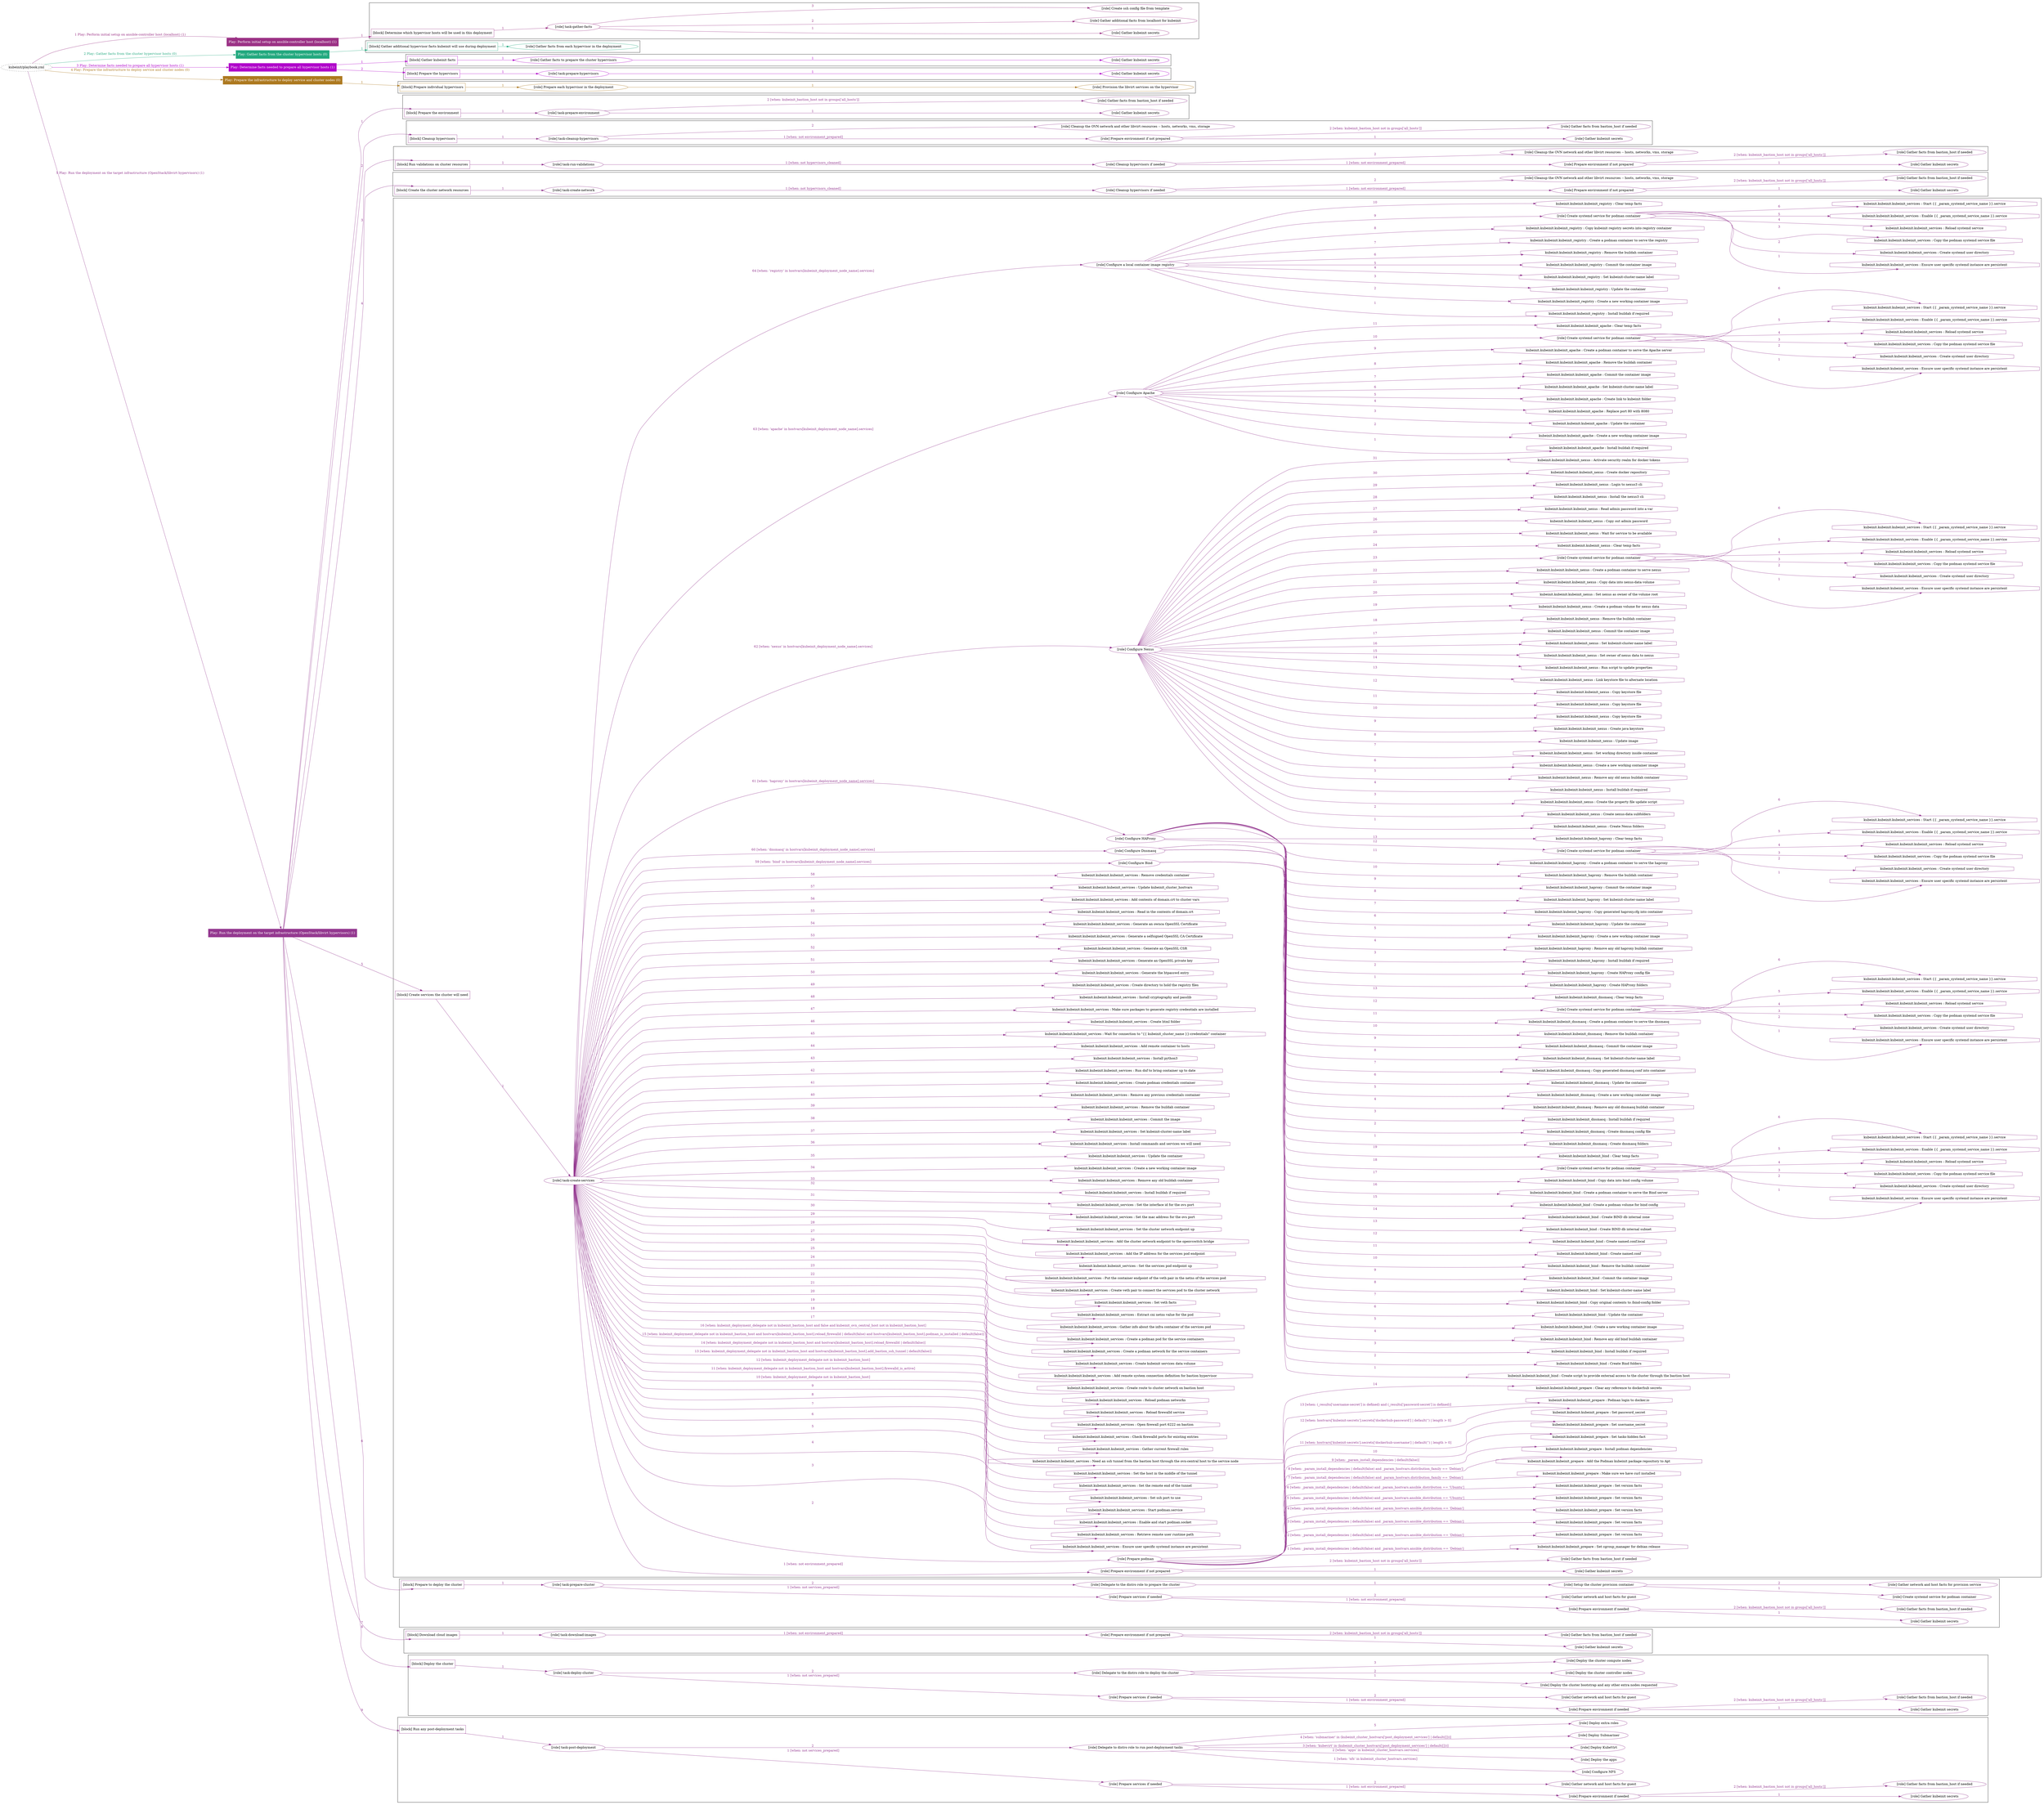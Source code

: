 digraph {
	graph [concentrate=true ordering=in rankdir=LR ratio=fill]
	edge [esep=5 sep=10]
	"kubeinit/playbook.yml" [URL="/home/runner/work/kubeinit/kubeinit/kubeinit/playbook.yml" id=playbook_ecd3b1ac style=dotted]
	"kubeinit/playbook.yml" -> play_7e7eaa35 [label="1 Play: Perform initial setup on ansible-controller host (localhost) (1)" color="#9b3185" fontcolor="#9b3185" id=edge_play_7e7eaa35 labeltooltip="1 Play: Perform initial setup on ansible-controller host (localhost) (1)" tooltip="1 Play: Perform initial setup on ansible-controller host (localhost) (1)"]
	subgraph "Play: Perform initial setup on ansible-controller host (localhost) (1)" {
		play_7e7eaa35 [label="Play: Perform initial setup on ansible-controller host (localhost) (1)" URL="/home/runner/work/kubeinit/kubeinit/kubeinit/playbook.yml" color="#9b3185" fontcolor="#ffffff" id=play_7e7eaa35 shape=box style=filled tooltip=localhost]
		play_7e7eaa35 -> block_ea55a2e8 [label=1 color="#9b3185" fontcolor="#9b3185" id=edge_block_ea55a2e8 labeltooltip=1 tooltip=1]
		subgraph cluster_block_ea55a2e8 {
			block_ea55a2e8 [label="[block] Determine which hypervisor hosts will be used in this deployment" URL="/home/runner/work/kubeinit/kubeinit/kubeinit/playbook.yml" color="#9b3185" id=block_ea55a2e8 labeltooltip="Determine which hypervisor hosts will be used in this deployment" shape=box tooltip="Determine which hypervisor hosts will be used in this deployment"]
			block_ea55a2e8 -> role_3c4d3392 [label="1 " color="#9b3185" fontcolor="#9b3185" id=edge_role_3c4d3392 labeltooltip="1 " tooltip="1 "]
			subgraph "task-gather-facts" {
				role_3c4d3392 [label="[role] task-gather-facts" URL="/home/runner/work/kubeinit/kubeinit/kubeinit/playbook.yml" color="#9b3185" id=role_3c4d3392 tooltip="task-gather-facts"]
				role_3c4d3392 -> role_cc51ae07 [label="1 " color="#9b3185" fontcolor="#9b3185" id=edge_role_cc51ae07 labeltooltip="1 " tooltip="1 "]
				subgraph "Gather kubeinit secrets" {
					role_cc51ae07 [label="[role] Gather kubeinit secrets" URL="/home/runner/.ansible/collections/ansible_collections/kubeinit/kubeinit/roles/kubeinit_prepare/tasks/build_hypervisors_group.yml" color="#9b3185" id=role_cc51ae07 tooltip="Gather kubeinit secrets"]
				}
				role_3c4d3392 -> role_37770ffe [label="2 " color="#9b3185" fontcolor="#9b3185" id=edge_role_37770ffe labeltooltip="2 " tooltip="2 "]
				subgraph "Gather additional facts from localhost for kubeinit" {
					role_37770ffe [label="[role] Gather additional facts from localhost for kubeinit" URL="/home/runner/.ansible/collections/ansible_collections/kubeinit/kubeinit/roles/kubeinit_prepare/tasks/build_hypervisors_group.yml" color="#9b3185" id=role_37770ffe tooltip="Gather additional facts from localhost for kubeinit"]
				}
				role_3c4d3392 -> role_26b601fd [label="3 " color="#9b3185" fontcolor="#9b3185" id=edge_role_26b601fd labeltooltip="3 " tooltip="3 "]
				subgraph "Create ssh config file from template" {
					role_26b601fd [label="[role] Create ssh config file from template" URL="/home/runner/.ansible/collections/ansible_collections/kubeinit/kubeinit/roles/kubeinit_prepare/tasks/build_hypervisors_group.yml" color="#9b3185" id=role_26b601fd tooltip="Create ssh config file from template"]
				}
			}
		}
	}
	"kubeinit/playbook.yml" -> play_e1be0ef9 [label="2 Play: Gather facts from the cluster hypervisor hosts (0)" color="#23a97f" fontcolor="#23a97f" id=edge_play_e1be0ef9 labeltooltip="2 Play: Gather facts from the cluster hypervisor hosts (0)" tooltip="2 Play: Gather facts from the cluster hypervisor hosts (0)"]
	subgraph "Play: Gather facts from the cluster hypervisor hosts (0)" {
		play_e1be0ef9 [label="Play: Gather facts from the cluster hypervisor hosts (0)" URL="/home/runner/work/kubeinit/kubeinit/kubeinit/playbook.yml" color="#23a97f" fontcolor="#ffffff" id=play_e1be0ef9 shape=box style=filled tooltip="Play: Gather facts from the cluster hypervisor hosts (0)"]
		play_e1be0ef9 -> block_9cc0c71b [label=1 color="#23a97f" fontcolor="#23a97f" id=edge_block_9cc0c71b labeltooltip=1 tooltip=1]
		subgraph cluster_block_9cc0c71b {
			block_9cc0c71b [label="[block] Gather additional hypervisor facts kubeinit will use during deployment" URL="/home/runner/work/kubeinit/kubeinit/kubeinit/playbook.yml" color="#23a97f" id=block_9cc0c71b labeltooltip="Gather additional hypervisor facts kubeinit will use during deployment" shape=box tooltip="Gather additional hypervisor facts kubeinit will use during deployment"]
			block_9cc0c71b -> role_0680d52d [label="1 " color="#23a97f" fontcolor="#23a97f" id=edge_role_0680d52d labeltooltip="1 " tooltip="1 "]
			subgraph "Gather facts from each hypervisor in the deployment" {
				role_0680d52d [label="[role] Gather facts from each hypervisor in the deployment" URL="/home/runner/work/kubeinit/kubeinit/kubeinit/playbook.yml" color="#23a97f" id=role_0680d52d tooltip="Gather facts from each hypervisor in the deployment"]
			}
		}
	}
	"kubeinit/playbook.yml" -> play_4c6e61a3 [label="3 Play: Determine facts needed to prepare all hypervisor hosts (1)" color="#b002ca" fontcolor="#b002ca" id=edge_play_4c6e61a3 labeltooltip="3 Play: Determine facts needed to prepare all hypervisor hosts (1)" tooltip="3 Play: Determine facts needed to prepare all hypervisor hosts (1)"]
	subgraph "Play: Determine facts needed to prepare all hypervisor hosts (1)" {
		play_4c6e61a3 [label="Play: Determine facts needed to prepare all hypervisor hosts (1)" URL="/home/runner/work/kubeinit/kubeinit/kubeinit/playbook.yml" color="#b002ca" fontcolor="#ffffff" id=play_4c6e61a3 shape=box style=filled tooltip=localhost]
		play_4c6e61a3 -> block_07d1c1d5 [label=1 color="#b002ca" fontcolor="#b002ca" id=edge_block_07d1c1d5 labeltooltip=1 tooltip=1]
		subgraph cluster_block_07d1c1d5 {
			block_07d1c1d5 [label="[block] Gather kubeinit facts" URL="/home/runner/work/kubeinit/kubeinit/kubeinit/playbook.yml" color="#b002ca" id=block_07d1c1d5 labeltooltip="Gather kubeinit facts" shape=box tooltip="Gather kubeinit facts"]
			block_07d1c1d5 -> role_16ea89ba [label="1 " color="#b002ca" fontcolor="#b002ca" id=edge_role_16ea89ba labeltooltip="1 " tooltip="1 "]
			subgraph "Gather facts to prepare the cluster hypervisors" {
				role_16ea89ba [label="[role] Gather facts to prepare the cluster hypervisors" URL="/home/runner/work/kubeinit/kubeinit/kubeinit/playbook.yml" color="#b002ca" id=role_16ea89ba tooltip="Gather facts to prepare the cluster hypervisors"]
				role_16ea89ba -> role_b06873d2 [label="1 " color="#b002ca" fontcolor="#b002ca" id=edge_role_b06873d2 labeltooltip="1 " tooltip="1 "]
				subgraph "Gather kubeinit secrets" {
					role_b06873d2 [label="[role] Gather kubeinit secrets" URL="/home/runner/.ansible/collections/ansible_collections/kubeinit/kubeinit/roles/kubeinit_prepare/tasks/gather_kubeinit_facts.yml" color="#b002ca" id=role_b06873d2 tooltip="Gather kubeinit secrets"]
				}
			}
		}
		play_4c6e61a3 -> block_e2f12524 [label=2 color="#b002ca" fontcolor="#b002ca" id=edge_block_e2f12524 labeltooltip=2 tooltip=2]
		subgraph cluster_block_e2f12524 {
			block_e2f12524 [label="[block] Prepare the hypervisors" URL="/home/runner/work/kubeinit/kubeinit/kubeinit/playbook.yml" color="#b002ca" id=block_e2f12524 labeltooltip="Prepare the hypervisors" shape=box tooltip="Prepare the hypervisors"]
			block_e2f12524 -> role_8ed8ea04 [label="1 " color="#b002ca" fontcolor="#b002ca" id=edge_role_8ed8ea04 labeltooltip="1 " tooltip="1 "]
			subgraph "task-prepare-hypervisors" {
				role_8ed8ea04 [label="[role] task-prepare-hypervisors" URL="/home/runner/work/kubeinit/kubeinit/kubeinit/playbook.yml" color="#b002ca" id=role_8ed8ea04 tooltip="task-prepare-hypervisors"]
				role_8ed8ea04 -> role_998e0968 [label="1 " color="#b002ca" fontcolor="#b002ca" id=edge_role_998e0968 labeltooltip="1 " tooltip="1 "]
				subgraph "Gather kubeinit secrets" {
					role_998e0968 [label="[role] Gather kubeinit secrets" URL="/home/runner/.ansible/collections/ansible_collections/kubeinit/kubeinit/roles/kubeinit_prepare/tasks/gather_kubeinit_facts.yml" color="#b002ca" id=role_998e0968 tooltip="Gather kubeinit secrets"]
				}
			}
		}
	}
	"kubeinit/playbook.yml" -> play_bfc081d5 [label="4 Play: Prepare the infrastructure to deploy service and cluster nodes (0)" color="#ad791f" fontcolor="#ad791f" id=edge_play_bfc081d5 labeltooltip="4 Play: Prepare the infrastructure to deploy service and cluster nodes (0)" tooltip="4 Play: Prepare the infrastructure to deploy service and cluster nodes (0)"]
	subgraph "Play: Prepare the infrastructure to deploy service and cluster nodes (0)" {
		play_bfc081d5 [label="Play: Prepare the infrastructure to deploy service and cluster nodes (0)" URL="/home/runner/work/kubeinit/kubeinit/kubeinit/playbook.yml" color="#ad791f" fontcolor="#ffffff" id=play_bfc081d5 shape=box style=filled tooltip="Play: Prepare the infrastructure to deploy service and cluster nodes (0)"]
		play_bfc081d5 -> block_c2e8ca04 [label=1 color="#ad791f" fontcolor="#ad791f" id=edge_block_c2e8ca04 labeltooltip=1 tooltip=1]
		subgraph cluster_block_c2e8ca04 {
			block_c2e8ca04 [label="[block] Prepare individual hypervisors" URL="/home/runner/work/kubeinit/kubeinit/kubeinit/playbook.yml" color="#ad791f" id=block_c2e8ca04 labeltooltip="Prepare individual hypervisors" shape=box tooltip="Prepare individual hypervisors"]
			block_c2e8ca04 -> role_d388088d [label="1 " color="#ad791f" fontcolor="#ad791f" id=edge_role_d388088d labeltooltip="1 " tooltip="1 "]
			subgraph "Prepare each hypervisor in the deployment" {
				role_d388088d [label="[role] Prepare each hypervisor in the deployment" URL="/home/runner/work/kubeinit/kubeinit/kubeinit/playbook.yml" color="#ad791f" id=role_d388088d tooltip="Prepare each hypervisor in the deployment"]
				role_d388088d -> role_24ba7a78 [label="1 " color="#ad791f" fontcolor="#ad791f" id=edge_role_24ba7a78 labeltooltip="1 " tooltip="1 "]
				subgraph "Provision the libvirt services on the hypervisor" {
					role_24ba7a78 [label="[role] Provision the libvirt services on the hypervisor" URL="/home/runner/.ansible/collections/ansible_collections/kubeinit/kubeinit/roles/kubeinit_prepare/tasks/prepare_hypervisor.yml" color="#ad791f" id=role_24ba7a78 tooltip="Provision the libvirt services on the hypervisor"]
				}
			}
		}
	}
	"kubeinit/playbook.yml" -> play_b66aa5b8 [label="5 Play: Run the deployment on the target infrastructure (OpenStack/libvirt hypervisors) (1)" color="#943890" fontcolor="#943890" id=edge_play_b66aa5b8 labeltooltip="5 Play: Run the deployment on the target infrastructure (OpenStack/libvirt hypervisors) (1)" tooltip="5 Play: Run the deployment on the target infrastructure (OpenStack/libvirt hypervisors) (1)"]
	subgraph "Play: Run the deployment on the target infrastructure (OpenStack/libvirt hypervisors) (1)" {
		play_b66aa5b8 [label="Play: Run the deployment on the target infrastructure (OpenStack/libvirt hypervisors) (1)" URL="/home/runner/work/kubeinit/kubeinit/kubeinit/playbook.yml" color="#943890" fontcolor="#ffffff" id=play_b66aa5b8 shape=box style=filled tooltip=localhost]
		play_b66aa5b8 -> block_80cd6ea6 [label=1 color="#943890" fontcolor="#943890" id=edge_block_80cd6ea6 labeltooltip=1 tooltip=1]
		subgraph cluster_block_80cd6ea6 {
			block_80cd6ea6 [label="[block] Prepare the environment" URL="/home/runner/work/kubeinit/kubeinit/kubeinit/playbook.yml" color="#943890" id=block_80cd6ea6 labeltooltip="Prepare the environment" shape=box tooltip="Prepare the environment"]
			block_80cd6ea6 -> role_a85e1f9d [label="1 " color="#943890" fontcolor="#943890" id=edge_role_a85e1f9d labeltooltip="1 " tooltip="1 "]
			subgraph "task-prepare-environment" {
				role_a85e1f9d [label="[role] task-prepare-environment" URL="/home/runner/work/kubeinit/kubeinit/kubeinit/playbook.yml" color="#943890" id=role_a85e1f9d tooltip="task-prepare-environment"]
				role_a85e1f9d -> role_bc0b730a [label="1 " color="#943890" fontcolor="#943890" id=edge_role_bc0b730a labeltooltip="1 " tooltip="1 "]
				subgraph "Gather kubeinit secrets" {
					role_bc0b730a [label="[role] Gather kubeinit secrets" URL="/home/runner/.ansible/collections/ansible_collections/kubeinit/kubeinit/roles/kubeinit_prepare/tasks/gather_kubeinit_facts.yml" color="#943890" id=role_bc0b730a tooltip="Gather kubeinit secrets"]
				}
				role_a85e1f9d -> role_cb0cbf5d [label="2 [when: kubeinit_bastion_host not in groups['all_hosts']]" color="#943890" fontcolor="#943890" id=edge_role_cb0cbf5d labeltooltip="2 [when: kubeinit_bastion_host not in groups['all_hosts']]" tooltip="2 [when: kubeinit_bastion_host not in groups['all_hosts']]"]
				subgraph "Gather facts from bastion_host if needed" {
					role_cb0cbf5d [label="[role] Gather facts from bastion_host if needed" URL="/home/runner/.ansible/collections/ansible_collections/kubeinit/kubeinit/roles/kubeinit_prepare/tasks/main.yml" color="#943890" id=role_cb0cbf5d tooltip="Gather facts from bastion_host if needed"]
				}
			}
		}
		play_b66aa5b8 -> block_b70bd32e [label=2 color="#943890" fontcolor="#943890" id=edge_block_b70bd32e labeltooltip=2 tooltip=2]
		subgraph cluster_block_b70bd32e {
			block_b70bd32e [label="[block] Cleanup hypervisors" URL="/home/runner/work/kubeinit/kubeinit/kubeinit/playbook.yml" color="#943890" id=block_b70bd32e labeltooltip="Cleanup hypervisors" shape=box tooltip="Cleanup hypervisors"]
			block_b70bd32e -> role_81a93304 [label="1 " color="#943890" fontcolor="#943890" id=edge_role_81a93304 labeltooltip="1 " tooltip="1 "]
			subgraph "task-cleanup-hypervisors" {
				role_81a93304 [label="[role] task-cleanup-hypervisors" URL="/home/runner/work/kubeinit/kubeinit/kubeinit/playbook.yml" color="#943890" id=role_81a93304 tooltip="task-cleanup-hypervisors"]
				role_81a93304 -> role_3fe78283 [label="1 [when: not environment_prepared]" color="#943890" fontcolor="#943890" id=edge_role_3fe78283 labeltooltip="1 [when: not environment_prepared]" tooltip="1 [when: not environment_prepared]"]
				subgraph "Prepare environment if not prepared" {
					role_3fe78283 [label="[role] Prepare environment if not prepared" URL="/home/runner/.ansible/collections/ansible_collections/kubeinit/kubeinit/roles/kubeinit_libvirt/tasks/cleanup_hypervisors.yml" color="#943890" id=role_3fe78283 tooltip="Prepare environment if not prepared"]
					role_3fe78283 -> role_a75b766b [label="1 " color="#943890" fontcolor="#943890" id=edge_role_a75b766b labeltooltip="1 " tooltip="1 "]
					subgraph "Gather kubeinit secrets" {
						role_a75b766b [label="[role] Gather kubeinit secrets" URL="/home/runner/.ansible/collections/ansible_collections/kubeinit/kubeinit/roles/kubeinit_prepare/tasks/gather_kubeinit_facts.yml" color="#943890" id=role_a75b766b tooltip="Gather kubeinit secrets"]
					}
					role_3fe78283 -> role_e4dff8d9 [label="2 [when: kubeinit_bastion_host not in groups['all_hosts']]" color="#943890" fontcolor="#943890" id=edge_role_e4dff8d9 labeltooltip="2 [when: kubeinit_bastion_host not in groups['all_hosts']]" tooltip="2 [when: kubeinit_bastion_host not in groups['all_hosts']]"]
					subgraph "Gather facts from bastion_host if needed" {
						role_e4dff8d9 [label="[role] Gather facts from bastion_host if needed" URL="/home/runner/.ansible/collections/ansible_collections/kubeinit/kubeinit/roles/kubeinit_prepare/tasks/main.yml" color="#943890" id=role_e4dff8d9 tooltip="Gather facts from bastion_host if needed"]
					}
				}
				role_81a93304 -> role_bc025a4a [label="2 " color="#943890" fontcolor="#943890" id=edge_role_bc025a4a labeltooltip="2 " tooltip="2 "]
				subgraph "Cleanup the OVN network and other libvirt resources -- hosts, networks, vms, storage" {
					role_bc025a4a [label="[role] Cleanup the OVN network and other libvirt resources -- hosts, networks, vms, storage" URL="/home/runner/.ansible/collections/ansible_collections/kubeinit/kubeinit/roles/kubeinit_libvirt/tasks/cleanup_hypervisors.yml" color="#943890" id=role_bc025a4a tooltip="Cleanup the OVN network and other libvirt resources -- hosts, networks, vms, storage"]
				}
			}
		}
		play_b66aa5b8 -> block_a960029c [label=3 color="#943890" fontcolor="#943890" id=edge_block_a960029c labeltooltip=3 tooltip=3]
		subgraph cluster_block_a960029c {
			block_a960029c [label="[block] Run validations on cluster resources" URL="/home/runner/work/kubeinit/kubeinit/kubeinit/playbook.yml" color="#943890" id=block_a960029c labeltooltip="Run validations on cluster resources" shape=box tooltip="Run validations on cluster resources"]
			block_a960029c -> role_b0f142f5 [label="1 " color="#943890" fontcolor="#943890" id=edge_role_b0f142f5 labeltooltip="1 " tooltip="1 "]
			subgraph "task-run-validations" {
				role_b0f142f5 [label="[role] task-run-validations" URL="/home/runner/work/kubeinit/kubeinit/kubeinit/playbook.yml" color="#943890" id=role_b0f142f5 tooltip="task-run-validations"]
				role_b0f142f5 -> role_1ae9ec7c [label="1 [when: not hypervisors_cleaned]" color="#943890" fontcolor="#943890" id=edge_role_1ae9ec7c labeltooltip="1 [when: not hypervisors_cleaned]" tooltip="1 [when: not hypervisors_cleaned]"]
				subgraph "Cleanup hypervisors if needed" {
					role_1ae9ec7c [label="[role] Cleanup hypervisors if needed" URL="/home/runner/.ansible/collections/ansible_collections/kubeinit/kubeinit/roles/kubeinit_validations/tasks/main.yml" color="#943890" id=role_1ae9ec7c tooltip="Cleanup hypervisors if needed"]
					role_1ae9ec7c -> role_583279b9 [label="1 [when: not environment_prepared]" color="#943890" fontcolor="#943890" id=edge_role_583279b9 labeltooltip="1 [when: not environment_prepared]" tooltip="1 [when: not environment_prepared]"]
					subgraph "Prepare environment if not prepared" {
						role_583279b9 [label="[role] Prepare environment if not prepared" URL="/home/runner/.ansible/collections/ansible_collections/kubeinit/kubeinit/roles/kubeinit_libvirt/tasks/cleanup_hypervisors.yml" color="#943890" id=role_583279b9 tooltip="Prepare environment if not prepared"]
						role_583279b9 -> role_56436e61 [label="1 " color="#943890" fontcolor="#943890" id=edge_role_56436e61 labeltooltip="1 " tooltip="1 "]
						subgraph "Gather kubeinit secrets" {
							role_56436e61 [label="[role] Gather kubeinit secrets" URL="/home/runner/.ansible/collections/ansible_collections/kubeinit/kubeinit/roles/kubeinit_prepare/tasks/gather_kubeinit_facts.yml" color="#943890" id=role_56436e61 tooltip="Gather kubeinit secrets"]
						}
						role_583279b9 -> role_fb3a3c30 [label="2 [when: kubeinit_bastion_host not in groups['all_hosts']]" color="#943890" fontcolor="#943890" id=edge_role_fb3a3c30 labeltooltip="2 [when: kubeinit_bastion_host not in groups['all_hosts']]" tooltip="2 [when: kubeinit_bastion_host not in groups['all_hosts']]"]
						subgraph "Gather facts from bastion_host if needed" {
							role_fb3a3c30 [label="[role] Gather facts from bastion_host if needed" URL="/home/runner/.ansible/collections/ansible_collections/kubeinit/kubeinit/roles/kubeinit_prepare/tasks/main.yml" color="#943890" id=role_fb3a3c30 tooltip="Gather facts from bastion_host if needed"]
						}
					}
					role_1ae9ec7c -> role_4912f516 [label="2 " color="#943890" fontcolor="#943890" id=edge_role_4912f516 labeltooltip="2 " tooltip="2 "]
					subgraph "Cleanup the OVN network and other libvirt resources -- hosts, networks, vms, storage" {
						role_4912f516 [label="[role] Cleanup the OVN network and other libvirt resources -- hosts, networks, vms, storage" URL="/home/runner/.ansible/collections/ansible_collections/kubeinit/kubeinit/roles/kubeinit_libvirt/tasks/cleanup_hypervisors.yml" color="#943890" id=role_4912f516 tooltip="Cleanup the OVN network and other libvirt resources -- hosts, networks, vms, storage"]
					}
				}
			}
		}
		play_b66aa5b8 -> block_5fcdc1c0 [label=4 color="#943890" fontcolor="#943890" id=edge_block_5fcdc1c0 labeltooltip=4 tooltip=4]
		subgraph cluster_block_5fcdc1c0 {
			block_5fcdc1c0 [label="[block] Create the cluster network resources" URL="/home/runner/work/kubeinit/kubeinit/kubeinit/playbook.yml" color="#943890" id=block_5fcdc1c0 labeltooltip="Create the cluster network resources" shape=box tooltip="Create the cluster network resources"]
			block_5fcdc1c0 -> role_32231563 [label="1 " color="#943890" fontcolor="#943890" id=edge_role_32231563 labeltooltip="1 " tooltip="1 "]
			subgraph "task-create-network" {
				role_32231563 [label="[role] task-create-network" URL="/home/runner/work/kubeinit/kubeinit/kubeinit/playbook.yml" color="#943890" id=role_32231563 tooltip="task-create-network"]
				role_32231563 -> role_9d56764e [label="1 [when: not hypervisors_cleaned]" color="#943890" fontcolor="#943890" id=edge_role_9d56764e labeltooltip="1 [when: not hypervisors_cleaned]" tooltip="1 [when: not hypervisors_cleaned]"]
				subgraph "Cleanup hypervisors if needed" {
					role_9d56764e [label="[role] Cleanup hypervisors if needed" URL="/home/runner/.ansible/collections/ansible_collections/kubeinit/kubeinit/roles/kubeinit_libvirt/tasks/create_network.yml" color="#943890" id=role_9d56764e tooltip="Cleanup hypervisors if needed"]
					role_9d56764e -> role_ae3798cf [label="1 [when: not environment_prepared]" color="#943890" fontcolor="#943890" id=edge_role_ae3798cf labeltooltip="1 [when: not environment_prepared]" tooltip="1 [when: not environment_prepared]"]
					subgraph "Prepare environment if not prepared" {
						role_ae3798cf [label="[role] Prepare environment if not prepared" URL="/home/runner/.ansible/collections/ansible_collections/kubeinit/kubeinit/roles/kubeinit_libvirt/tasks/cleanup_hypervisors.yml" color="#943890" id=role_ae3798cf tooltip="Prepare environment if not prepared"]
						role_ae3798cf -> role_e051cc79 [label="1 " color="#943890" fontcolor="#943890" id=edge_role_e051cc79 labeltooltip="1 " tooltip="1 "]
						subgraph "Gather kubeinit secrets" {
							role_e051cc79 [label="[role] Gather kubeinit secrets" URL="/home/runner/.ansible/collections/ansible_collections/kubeinit/kubeinit/roles/kubeinit_prepare/tasks/gather_kubeinit_facts.yml" color="#943890" id=role_e051cc79 tooltip="Gather kubeinit secrets"]
						}
						role_ae3798cf -> role_a967d835 [label="2 [when: kubeinit_bastion_host not in groups['all_hosts']]" color="#943890" fontcolor="#943890" id=edge_role_a967d835 labeltooltip="2 [when: kubeinit_bastion_host not in groups['all_hosts']]" tooltip="2 [when: kubeinit_bastion_host not in groups['all_hosts']]"]
						subgraph "Gather facts from bastion_host if needed" {
							role_a967d835 [label="[role] Gather facts from bastion_host if needed" URL="/home/runner/.ansible/collections/ansible_collections/kubeinit/kubeinit/roles/kubeinit_prepare/tasks/main.yml" color="#943890" id=role_a967d835 tooltip="Gather facts from bastion_host if needed"]
						}
					}
					role_9d56764e -> role_f3fa6b85 [label="2 " color="#943890" fontcolor="#943890" id=edge_role_f3fa6b85 labeltooltip="2 " tooltip="2 "]
					subgraph "Cleanup the OVN network and other libvirt resources -- hosts, networks, vms, storage" {
						role_f3fa6b85 [label="[role] Cleanup the OVN network and other libvirt resources -- hosts, networks, vms, storage" URL="/home/runner/.ansible/collections/ansible_collections/kubeinit/kubeinit/roles/kubeinit_libvirt/tasks/cleanup_hypervisors.yml" color="#943890" id=role_f3fa6b85 tooltip="Cleanup the OVN network and other libvirt resources -- hosts, networks, vms, storage"]
					}
				}
			}
		}
		play_b66aa5b8 -> block_f290b488 [label=5 color="#943890" fontcolor="#943890" id=edge_block_f290b488 labeltooltip=5 tooltip=5]
		subgraph cluster_block_f290b488 {
			block_f290b488 [label="[block] Create services the cluster will need" URL="/home/runner/work/kubeinit/kubeinit/kubeinit/playbook.yml" color="#943890" id=block_f290b488 labeltooltip="Create services the cluster will need" shape=box tooltip="Create services the cluster will need"]
			block_f290b488 -> role_16f7f1cb [label="1 " color="#943890" fontcolor="#943890" id=edge_role_16f7f1cb labeltooltip="1 " tooltip="1 "]
			subgraph "task-create-services" {
				role_16f7f1cb [label="[role] task-create-services" URL="/home/runner/work/kubeinit/kubeinit/kubeinit/playbook.yml" color="#943890" id=role_16f7f1cb tooltip="task-create-services"]
				role_16f7f1cb -> role_7a684631 [label="1 [when: not environment_prepared]" color="#943890" fontcolor="#943890" id=edge_role_7a684631 labeltooltip="1 [when: not environment_prepared]" tooltip="1 [when: not environment_prepared]"]
				subgraph "Prepare environment if not prepared" {
					role_7a684631 [label="[role] Prepare environment if not prepared" URL="/home/runner/.ansible/collections/ansible_collections/kubeinit/kubeinit/roles/kubeinit_services/tasks/main.yml" color="#943890" id=role_7a684631 tooltip="Prepare environment if not prepared"]
					role_7a684631 -> role_372c10ec [label="1 " color="#943890" fontcolor="#943890" id=edge_role_372c10ec labeltooltip="1 " tooltip="1 "]
					subgraph "Gather kubeinit secrets" {
						role_372c10ec [label="[role] Gather kubeinit secrets" URL="/home/runner/.ansible/collections/ansible_collections/kubeinit/kubeinit/roles/kubeinit_prepare/tasks/gather_kubeinit_facts.yml" color="#943890" id=role_372c10ec tooltip="Gather kubeinit secrets"]
					}
					role_7a684631 -> role_dda874a1 [label="2 [when: kubeinit_bastion_host not in groups['all_hosts']]" color="#943890" fontcolor="#943890" id=edge_role_dda874a1 labeltooltip="2 [when: kubeinit_bastion_host not in groups['all_hosts']]" tooltip="2 [when: kubeinit_bastion_host not in groups['all_hosts']]"]
					subgraph "Gather facts from bastion_host if needed" {
						role_dda874a1 [label="[role] Gather facts from bastion_host if needed" URL="/home/runner/.ansible/collections/ansible_collections/kubeinit/kubeinit/roles/kubeinit_prepare/tasks/main.yml" color="#943890" id=role_dda874a1 tooltip="Gather facts from bastion_host if needed"]
					}
				}
				role_16f7f1cb -> role_cf182f1a [label="2 " color="#943890" fontcolor="#943890" id=edge_role_cf182f1a labeltooltip="2 " tooltip="2 "]
				subgraph "Prepare podman" {
					role_cf182f1a [label="[role] Prepare podman" URL="/home/runner/.ansible/collections/ansible_collections/kubeinit/kubeinit/roles/kubeinit_services/tasks/00_create_service_pod.yml" color="#943890" id=role_cf182f1a tooltip="Prepare podman"]
					task_0b6ee918 [label="kubeinit.kubeinit.kubeinit_prepare : Set cgroup_manager for debian release" URL="/home/runner/.ansible/collections/ansible_collections/kubeinit/kubeinit/roles/kubeinit_prepare/tasks/prepare_podman.yml" color="#943890" id=task_0b6ee918 shape=octagon tooltip="kubeinit.kubeinit.kubeinit_prepare : Set cgroup_manager for debian release"]
					role_cf182f1a -> task_0b6ee918 [label="1 [when: _param_install_dependencies | default(false) and _param_hostvars.ansible_distribution == 'Debian']" color="#943890" fontcolor="#943890" id=edge_task_0b6ee918 labeltooltip="1 [when: _param_install_dependencies | default(false) and _param_hostvars.ansible_distribution == 'Debian']" tooltip="1 [when: _param_install_dependencies | default(false) and _param_hostvars.ansible_distribution == 'Debian']"]
					task_224f8f66 [label="kubeinit.kubeinit.kubeinit_prepare : Set version facts" URL="/home/runner/.ansible/collections/ansible_collections/kubeinit/kubeinit/roles/kubeinit_prepare/tasks/prepare_podman.yml" color="#943890" id=task_224f8f66 shape=octagon tooltip="kubeinit.kubeinit.kubeinit_prepare : Set version facts"]
					role_cf182f1a -> task_224f8f66 [label="2 [when: _param_install_dependencies | default(false) and _param_hostvars.ansible_distribution == 'Debian']" color="#943890" fontcolor="#943890" id=edge_task_224f8f66 labeltooltip="2 [when: _param_install_dependencies | default(false) and _param_hostvars.ansible_distribution == 'Debian']" tooltip="2 [when: _param_install_dependencies | default(false) and _param_hostvars.ansible_distribution == 'Debian']"]
					task_6dc3bcee [label="kubeinit.kubeinit.kubeinit_prepare : Set version facts" URL="/home/runner/.ansible/collections/ansible_collections/kubeinit/kubeinit/roles/kubeinit_prepare/tasks/prepare_podman.yml" color="#943890" id=task_6dc3bcee shape=octagon tooltip="kubeinit.kubeinit.kubeinit_prepare : Set version facts"]
					role_cf182f1a -> task_6dc3bcee [label="3 [when: _param_install_dependencies | default(false) and _param_hostvars.ansible_distribution == 'Debian']" color="#943890" fontcolor="#943890" id=edge_task_6dc3bcee labeltooltip="3 [when: _param_install_dependencies | default(false) and _param_hostvars.ansible_distribution == 'Debian']" tooltip="3 [when: _param_install_dependencies | default(false) and _param_hostvars.ansible_distribution == 'Debian']"]
					task_99323de2 [label="kubeinit.kubeinit.kubeinit_prepare : Set version facts" URL="/home/runner/.ansible/collections/ansible_collections/kubeinit/kubeinit/roles/kubeinit_prepare/tasks/prepare_podman.yml" color="#943890" id=task_99323de2 shape=octagon tooltip="kubeinit.kubeinit.kubeinit_prepare : Set version facts"]
					role_cf182f1a -> task_99323de2 [label="4 [when: _param_install_dependencies | default(false) and _param_hostvars.ansible_distribution == 'Debian']" color="#943890" fontcolor="#943890" id=edge_task_99323de2 labeltooltip="4 [when: _param_install_dependencies | default(false) and _param_hostvars.ansible_distribution == 'Debian']" tooltip="4 [when: _param_install_dependencies | default(false) and _param_hostvars.ansible_distribution == 'Debian']"]
					task_590dd62d [label="kubeinit.kubeinit.kubeinit_prepare : Set version facts" URL="/home/runner/.ansible/collections/ansible_collections/kubeinit/kubeinit/roles/kubeinit_prepare/tasks/prepare_podman.yml" color="#943890" id=task_590dd62d shape=octagon tooltip="kubeinit.kubeinit.kubeinit_prepare : Set version facts"]
					role_cf182f1a -> task_590dd62d [label="5 [when: _param_install_dependencies | default(false) and _param_hostvars.ansible_distribution == 'Ubuntu']" color="#943890" fontcolor="#943890" id=edge_task_590dd62d labeltooltip="5 [when: _param_install_dependencies | default(false) and _param_hostvars.ansible_distribution == 'Ubuntu']" tooltip="5 [when: _param_install_dependencies | default(false) and _param_hostvars.ansible_distribution == 'Ubuntu']"]
					task_d7a2a3fa [label="kubeinit.kubeinit.kubeinit_prepare : Set version facts" URL="/home/runner/.ansible/collections/ansible_collections/kubeinit/kubeinit/roles/kubeinit_prepare/tasks/prepare_podman.yml" color="#943890" id=task_d7a2a3fa shape=octagon tooltip="kubeinit.kubeinit.kubeinit_prepare : Set version facts"]
					role_cf182f1a -> task_d7a2a3fa [label="6 [when: _param_install_dependencies | default(false) and _param_hostvars.ansible_distribution == 'Ubuntu']" color="#943890" fontcolor="#943890" id=edge_task_d7a2a3fa labeltooltip="6 [when: _param_install_dependencies | default(false) and _param_hostvars.ansible_distribution == 'Ubuntu']" tooltip="6 [when: _param_install_dependencies | default(false) and _param_hostvars.ansible_distribution == 'Ubuntu']"]
					task_e10ea5cc [label="kubeinit.kubeinit.kubeinit_prepare : Make sure we have curl installed" URL="/home/runner/.ansible/collections/ansible_collections/kubeinit/kubeinit/roles/kubeinit_prepare/tasks/prepare_podman.yml" color="#943890" id=task_e10ea5cc shape=octagon tooltip="kubeinit.kubeinit.kubeinit_prepare : Make sure we have curl installed"]
					role_cf182f1a -> task_e10ea5cc [label="7 [when: _param_install_dependencies | default(false) and _param_hostvars.distribution_family == 'Debian']" color="#943890" fontcolor="#943890" id=edge_task_e10ea5cc labeltooltip="7 [when: _param_install_dependencies | default(false) and _param_hostvars.distribution_family == 'Debian']" tooltip="7 [when: _param_install_dependencies | default(false) and _param_hostvars.distribution_family == 'Debian']"]
					task_f7bbe5bb [label="kubeinit.kubeinit.kubeinit_prepare : Add the Podman kubeinit package repository to Apt" URL="/home/runner/.ansible/collections/ansible_collections/kubeinit/kubeinit/roles/kubeinit_prepare/tasks/prepare_podman.yml" color="#943890" id=task_f7bbe5bb shape=octagon tooltip="kubeinit.kubeinit.kubeinit_prepare : Add the Podman kubeinit package repository to Apt"]
					role_cf182f1a -> task_f7bbe5bb [label="8 [when: _param_install_dependencies | default(false) and _param_hostvars.distribution_family == 'Debian']" color="#943890" fontcolor="#943890" id=edge_task_f7bbe5bb labeltooltip="8 [when: _param_install_dependencies | default(false) and _param_hostvars.distribution_family == 'Debian']" tooltip="8 [when: _param_install_dependencies | default(false) and _param_hostvars.distribution_family == 'Debian']"]
					task_86929a85 [label="kubeinit.kubeinit.kubeinit_prepare : Install podman dependencies" URL="/home/runner/.ansible/collections/ansible_collections/kubeinit/kubeinit/roles/kubeinit_prepare/tasks/prepare_podman.yml" color="#943890" id=task_86929a85 shape=octagon tooltip="kubeinit.kubeinit.kubeinit_prepare : Install podman dependencies"]
					role_cf182f1a -> task_86929a85 [label="9 [when: _param_install_dependencies | default(false)]" color="#943890" fontcolor="#943890" id=edge_task_86929a85 labeltooltip="9 [when: _param_install_dependencies | default(false)]" tooltip="9 [when: _param_install_dependencies | default(false)]"]
					task_471f659d [label="kubeinit.kubeinit.kubeinit_prepare : Set tasks-hidden fact" URL="/home/runner/.ansible/collections/ansible_collections/kubeinit/kubeinit/roles/kubeinit_prepare/tasks/prepare_podman.yml" color="#943890" id=task_471f659d shape=octagon tooltip="kubeinit.kubeinit.kubeinit_prepare : Set tasks-hidden fact"]
					role_cf182f1a -> task_471f659d [label="10 " color="#943890" fontcolor="#943890" id=edge_task_471f659d labeltooltip="10 " tooltip="10 "]
					task_4924a14e [label="kubeinit.kubeinit.kubeinit_prepare : Set username_secret" URL="/home/runner/.ansible/collections/ansible_collections/kubeinit/kubeinit/roles/kubeinit_prepare/tasks/prepare_podman.yml" color="#943890" id=task_4924a14e shape=octagon tooltip="kubeinit.kubeinit.kubeinit_prepare : Set username_secret"]
					role_cf182f1a -> task_4924a14e [label="11 [when: hostvars['kubeinit-secrets'].secrets['dockerhub-username'] | default('') | length > 0]" color="#943890" fontcolor="#943890" id=edge_task_4924a14e labeltooltip="11 [when: hostvars['kubeinit-secrets'].secrets['dockerhub-username'] | default('') | length > 0]" tooltip="11 [when: hostvars['kubeinit-secrets'].secrets['dockerhub-username'] | default('') | length > 0]"]
					task_53d30786 [label="kubeinit.kubeinit.kubeinit_prepare : Set password_secret" URL="/home/runner/.ansible/collections/ansible_collections/kubeinit/kubeinit/roles/kubeinit_prepare/tasks/prepare_podman.yml" color="#943890" id=task_53d30786 shape=octagon tooltip="kubeinit.kubeinit.kubeinit_prepare : Set password_secret"]
					role_cf182f1a -> task_53d30786 [label="12 [when: hostvars['kubeinit-secrets'].secrets['dockerhub-password'] | default('') | length > 0]" color="#943890" fontcolor="#943890" id=edge_task_53d30786 labeltooltip="12 [when: hostvars['kubeinit-secrets'].secrets['dockerhub-password'] | default('') | length > 0]" tooltip="12 [when: hostvars['kubeinit-secrets'].secrets['dockerhub-password'] | default('') | length > 0]"]
					task_cdce0d85 [label="kubeinit.kubeinit.kubeinit_prepare : Podman login to docker.io" URL="/home/runner/.ansible/collections/ansible_collections/kubeinit/kubeinit/roles/kubeinit_prepare/tasks/prepare_podman.yml" color="#943890" id=task_cdce0d85 shape=octagon tooltip="kubeinit.kubeinit.kubeinit_prepare : Podman login to docker.io"]
					role_cf182f1a -> task_cdce0d85 [label="13 [when: (_results['username-secret'] is defined) and (_results['password-secret'] is defined)]" color="#943890" fontcolor="#943890" id=edge_task_cdce0d85 labeltooltip="13 [when: (_results['username-secret'] is defined) and (_results['password-secret'] is defined)]" tooltip="13 [when: (_results['username-secret'] is defined) and (_results['password-secret'] is defined)]"]
					task_be468082 [label="kubeinit.kubeinit.kubeinit_prepare : Clear any reference to dockerhub secrets" URL="/home/runner/.ansible/collections/ansible_collections/kubeinit/kubeinit/roles/kubeinit_prepare/tasks/prepare_podman.yml" color="#943890" id=task_be468082 shape=octagon tooltip="kubeinit.kubeinit.kubeinit_prepare : Clear any reference to dockerhub secrets"]
					role_cf182f1a -> task_be468082 [label="14 " color="#943890" fontcolor="#943890" id=edge_task_be468082 labeltooltip="14 " tooltip="14 "]
				}
				task_b7bbcc56 [label="kubeinit.kubeinit.kubeinit_services : Ensure user specific systemd instance are persistent" URL="/home/runner/.ansible/collections/ansible_collections/kubeinit/kubeinit/roles/kubeinit_services/tasks/00_create_service_pod.yml" color="#943890" id=task_b7bbcc56 shape=octagon tooltip="kubeinit.kubeinit.kubeinit_services : Ensure user specific systemd instance are persistent"]
				role_16f7f1cb -> task_b7bbcc56 [label="3 " color="#943890" fontcolor="#943890" id=edge_task_b7bbcc56 labeltooltip="3 " tooltip="3 "]
				task_35c4e5ca [label="kubeinit.kubeinit.kubeinit_services : Retrieve remote user runtime path" URL="/home/runner/.ansible/collections/ansible_collections/kubeinit/kubeinit/roles/kubeinit_services/tasks/00_create_service_pod.yml" color="#943890" id=task_35c4e5ca shape=octagon tooltip="kubeinit.kubeinit.kubeinit_services : Retrieve remote user runtime path"]
				role_16f7f1cb -> task_35c4e5ca [label="4 " color="#943890" fontcolor="#943890" id=edge_task_35c4e5ca labeltooltip="4 " tooltip="4 "]
				task_00249214 [label="kubeinit.kubeinit.kubeinit_services : Enable and start podman.socket" URL="/home/runner/.ansible/collections/ansible_collections/kubeinit/kubeinit/roles/kubeinit_services/tasks/00_create_service_pod.yml" color="#943890" id=task_00249214 shape=octagon tooltip="kubeinit.kubeinit.kubeinit_services : Enable and start podman.socket"]
				role_16f7f1cb -> task_00249214 [label="5 " color="#943890" fontcolor="#943890" id=edge_task_00249214 labeltooltip="5 " tooltip="5 "]
				task_43a5052d [label="kubeinit.kubeinit.kubeinit_services : Start podman.service" URL="/home/runner/.ansible/collections/ansible_collections/kubeinit/kubeinit/roles/kubeinit_services/tasks/00_create_service_pod.yml" color="#943890" id=task_43a5052d shape=octagon tooltip="kubeinit.kubeinit.kubeinit_services : Start podman.service"]
				role_16f7f1cb -> task_43a5052d [label="6 " color="#943890" fontcolor="#943890" id=edge_task_43a5052d labeltooltip="6 " tooltip="6 "]
				task_824caf01 [label="kubeinit.kubeinit.kubeinit_services : Set ssh port to use" URL="/home/runner/.ansible/collections/ansible_collections/kubeinit/kubeinit/roles/kubeinit_services/tasks/00_create_service_pod.yml" color="#943890" id=task_824caf01 shape=octagon tooltip="kubeinit.kubeinit.kubeinit_services : Set ssh port to use"]
				role_16f7f1cb -> task_824caf01 [label="7 " color="#943890" fontcolor="#943890" id=edge_task_824caf01 labeltooltip="7 " tooltip="7 "]
				task_cdd0c5f9 [label="kubeinit.kubeinit.kubeinit_services : Set the remote end of the tunnel" URL="/home/runner/.ansible/collections/ansible_collections/kubeinit/kubeinit/roles/kubeinit_services/tasks/00_create_service_pod.yml" color="#943890" id=task_cdd0c5f9 shape=octagon tooltip="kubeinit.kubeinit.kubeinit_services : Set the remote end of the tunnel"]
				role_16f7f1cb -> task_cdd0c5f9 [label="8 " color="#943890" fontcolor="#943890" id=edge_task_cdd0c5f9 labeltooltip="8 " tooltip="8 "]
				task_7c24573e [label="kubeinit.kubeinit.kubeinit_services : Set the host in the middle of the tunnel" URL="/home/runner/.ansible/collections/ansible_collections/kubeinit/kubeinit/roles/kubeinit_services/tasks/00_create_service_pod.yml" color="#943890" id=task_7c24573e shape=octagon tooltip="kubeinit.kubeinit.kubeinit_services : Set the host in the middle of the tunnel"]
				role_16f7f1cb -> task_7c24573e [label="9 " color="#943890" fontcolor="#943890" id=edge_task_7c24573e labeltooltip="9 " tooltip="9 "]
				task_4a2a8c35 [label="kubeinit.kubeinit.kubeinit_services : Need an ssh tunnel from the bastion host through the ovn-central host to the service node" URL="/home/runner/.ansible/collections/ansible_collections/kubeinit/kubeinit/roles/kubeinit_services/tasks/00_create_service_pod.yml" color="#943890" id=task_4a2a8c35 shape=octagon tooltip="kubeinit.kubeinit.kubeinit_services : Need an ssh tunnel from the bastion host through the ovn-central host to the service node"]
				role_16f7f1cb -> task_4a2a8c35 [label="10 [when: kubeinit_deployment_delegate not in kubeinit_bastion_host]" color="#943890" fontcolor="#943890" id=edge_task_4a2a8c35 labeltooltip="10 [when: kubeinit_deployment_delegate not in kubeinit_bastion_host]" tooltip="10 [when: kubeinit_deployment_delegate not in kubeinit_bastion_host]"]
				task_6e134137 [label="kubeinit.kubeinit.kubeinit_services : Gather current firewall rules" URL="/home/runner/.ansible/collections/ansible_collections/kubeinit/kubeinit/roles/kubeinit_services/tasks/00_create_service_pod.yml" color="#943890" id=task_6e134137 shape=octagon tooltip="kubeinit.kubeinit.kubeinit_services : Gather current firewall rules"]
				role_16f7f1cb -> task_6e134137 [label="11 [when: kubeinit_deployment_delegate not in kubeinit_bastion_host and hostvars[kubeinit_bastion_host].firewalld_is_active]" color="#943890" fontcolor="#943890" id=edge_task_6e134137 labeltooltip="11 [when: kubeinit_deployment_delegate not in kubeinit_bastion_host and hostvars[kubeinit_bastion_host].firewalld_is_active]" tooltip="11 [when: kubeinit_deployment_delegate not in kubeinit_bastion_host and hostvars[kubeinit_bastion_host].firewalld_is_active]"]
				task_6ee7dd5c [label="kubeinit.kubeinit.kubeinit_services : Check firewalld ports for existing entries" URL="/home/runner/.ansible/collections/ansible_collections/kubeinit/kubeinit/roles/kubeinit_services/tasks/00_create_service_pod.yml" color="#943890" id=task_6ee7dd5c shape=octagon tooltip="kubeinit.kubeinit.kubeinit_services : Check firewalld ports for existing entries"]
				role_16f7f1cb -> task_6ee7dd5c [label="12 [when: kubeinit_deployment_delegate not in kubeinit_bastion_host]" color="#943890" fontcolor="#943890" id=edge_task_6ee7dd5c labeltooltip="12 [when: kubeinit_deployment_delegate not in kubeinit_bastion_host]" tooltip="12 [when: kubeinit_deployment_delegate not in kubeinit_bastion_host]"]
				task_b16676be [label="kubeinit.kubeinit.kubeinit_services : Open firewall port 6222 on bastion" URL="/home/runner/.ansible/collections/ansible_collections/kubeinit/kubeinit/roles/kubeinit_services/tasks/00_create_service_pod.yml" color="#943890" id=task_b16676be shape=octagon tooltip="kubeinit.kubeinit.kubeinit_services : Open firewall port 6222 on bastion"]
				role_16f7f1cb -> task_b16676be [label="13 [when: kubeinit_deployment_delegate not in kubeinit_bastion_host and hostvars[kubeinit_bastion_host].add_bastion_ssh_tunnel | default(false)]" color="#943890" fontcolor="#943890" id=edge_task_b16676be labeltooltip="13 [when: kubeinit_deployment_delegate not in kubeinit_bastion_host and hostvars[kubeinit_bastion_host].add_bastion_ssh_tunnel | default(false)]" tooltip="13 [when: kubeinit_deployment_delegate not in kubeinit_bastion_host and hostvars[kubeinit_bastion_host].add_bastion_ssh_tunnel | default(false)]"]
				task_31bc5a0a [label="kubeinit.kubeinit.kubeinit_services : Reload firewalld service" URL="/home/runner/.ansible/collections/ansible_collections/kubeinit/kubeinit/roles/kubeinit_services/tasks/00_create_service_pod.yml" color="#943890" id=task_31bc5a0a shape=octagon tooltip="kubeinit.kubeinit.kubeinit_services : Reload firewalld service"]
				role_16f7f1cb -> task_31bc5a0a [label="14 [when: kubeinit_deployment_delegate not in kubeinit_bastion_host and hostvars[kubeinit_bastion_host].reload_firewalld | default(false)]" color="#943890" fontcolor="#943890" id=edge_task_31bc5a0a labeltooltip="14 [when: kubeinit_deployment_delegate not in kubeinit_bastion_host and hostvars[kubeinit_bastion_host].reload_firewalld | default(false)]" tooltip="14 [when: kubeinit_deployment_delegate not in kubeinit_bastion_host and hostvars[kubeinit_bastion_host].reload_firewalld | default(false)]"]
				task_00ffbf9d [label="kubeinit.kubeinit.kubeinit_services : Reload podman networks" URL="/home/runner/.ansible/collections/ansible_collections/kubeinit/kubeinit/roles/kubeinit_services/tasks/00_create_service_pod.yml" color="#943890" id=task_00ffbf9d shape=octagon tooltip="kubeinit.kubeinit.kubeinit_services : Reload podman networks"]
				role_16f7f1cb -> task_00ffbf9d [label="15 [when: kubeinit_deployment_delegate not in kubeinit_bastion_host and hostvars[kubeinit_bastion_host].reload_firewalld | default(false) and hostvars[kubeinit_bastion_host].podman_is_installed | default(false)]" color="#943890" fontcolor="#943890" id=edge_task_00ffbf9d labeltooltip="15 [when: kubeinit_deployment_delegate not in kubeinit_bastion_host and hostvars[kubeinit_bastion_host].reload_firewalld | default(false) and hostvars[kubeinit_bastion_host].podman_is_installed | default(false)]" tooltip="15 [when: kubeinit_deployment_delegate not in kubeinit_bastion_host and hostvars[kubeinit_bastion_host].reload_firewalld | default(false) and hostvars[kubeinit_bastion_host].podman_is_installed | default(false)]"]
				task_4542c6dc [label="kubeinit.kubeinit.kubeinit_services : Create route to cluster network on bastion host" URL="/home/runner/.ansible/collections/ansible_collections/kubeinit/kubeinit/roles/kubeinit_services/tasks/00_create_service_pod.yml" color="#943890" id=task_4542c6dc shape=octagon tooltip="kubeinit.kubeinit.kubeinit_services : Create route to cluster network on bastion host"]
				role_16f7f1cb -> task_4542c6dc [label="16 [when: kubeinit_deployment_delegate not in kubeinit_bastion_host and false and kubeinit_ovn_central_host not in kubeinit_bastion_host]" color="#943890" fontcolor="#943890" id=edge_task_4542c6dc labeltooltip="16 [when: kubeinit_deployment_delegate not in kubeinit_bastion_host and false and kubeinit_ovn_central_host not in kubeinit_bastion_host]" tooltip="16 [when: kubeinit_deployment_delegate not in kubeinit_bastion_host and false and kubeinit_ovn_central_host not in kubeinit_bastion_host]"]
				task_7f774766 [label="kubeinit.kubeinit.kubeinit_services : Add remote system connection definition for bastion hypervisor" URL="/home/runner/.ansible/collections/ansible_collections/kubeinit/kubeinit/roles/kubeinit_services/tasks/00_create_service_pod.yml" color="#943890" id=task_7f774766 shape=octagon tooltip="kubeinit.kubeinit.kubeinit_services : Add remote system connection definition for bastion hypervisor"]
				role_16f7f1cb -> task_7f774766 [label="17 " color="#943890" fontcolor="#943890" id=edge_task_7f774766 labeltooltip="17 " tooltip="17 "]
				task_fe3ae5c9 [label="kubeinit.kubeinit.kubeinit_services : Create kubeinit services data volume" URL="/home/runner/.ansible/collections/ansible_collections/kubeinit/kubeinit/roles/kubeinit_services/tasks/00_create_service_pod.yml" color="#943890" id=task_fe3ae5c9 shape=octagon tooltip="kubeinit.kubeinit.kubeinit_services : Create kubeinit services data volume"]
				role_16f7f1cb -> task_fe3ae5c9 [label="18 " color="#943890" fontcolor="#943890" id=edge_task_fe3ae5c9 labeltooltip="18 " tooltip="18 "]
				task_5f092da2 [label="kubeinit.kubeinit.kubeinit_services : Create a podman network for the service containers" URL="/home/runner/.ansible/collections/ansible_collections/kubeinit/kubeinit/roles/kubeinit_services/tasks/00_create_service_pod.yml" color="#943890" id=task_5f092da2 shape=octagon tooltip="kubeinit.kubeinit.kubeinit_services : Create a podman network for the service containers"]
				role_16f7f1cb -> task_5f092da2 [label="19 " color="#943890" fontcolor="#943890" id=edge_task_5f092da2 labeltooltip="19 " tooltip="19 "]
				task_cf825430 [label="kubeinit.kubeinit.kubeinit_services : Create a podman pod for the service containers" URL="/home/runner/.ansible/collections/ansible_collections/kubeinit/kubeinit/roles/kubeinit_services/tasks/00_create_service_pod.yml" color="#943890" id=task_cf825430 shape=octagon tooltip="kubeinit.kubeinit.kubeinit_services : Create a podman pod for the service containers"]
				role_16f7f1cb -> task_cf825430 [label="20 " color="#943890" fontcolor="#943890" id=edge_task_cf825430 labeltooltip="20 " tooltip="20 "]
				task_0d22367e [label="kubeinit.kubeinit.kubeinit_services : Gather info about the infra container of the services pod" URL="/home/runner/.ansible/collections/ansible_collections/kubeinit/kubeinit/roles/kubeinit_services/tasks/00_create_service_pod.yml" color="#943890" id=task_0d22367e shape=octagon tooltip="kubeinit.kubeinit.kubeinit_services : Gather info about the infra container of the services pod"]
				role_16f7f1cb -> task_0d22367e [label="21 " color="#943890" fontcolor="#943890" id=edge_task_0d22367e labeltooltip="21 " tooltip="21 "]
				task_1ab5f96e [label="kubeinit.kubeinit.kubeinit_services : Extract cni netns value for the pod" URL="/home/runner/.ansible/collections/ansible_collections/kubeinit/kubeinit/roles/kubeinit_services/tasks/00_create_service_pod.yml" color="#943890" id=task_1ab5f96e shape=octagon tooltip="kubeinit.kubeinit.kubeinit_services : Extract cni netns value for the pod"]
				role_16f7f1cb -> task_1ab5f96e [label="22 " color="#943890" fontcolor="#943890" id=edge_task_1ab5f96e labeltooltip="22 " tooltip="22 "]
				task_ead85b1d [label="kubeinit.kubeinit.kubeinit_services : Set veth facts" URL="/home/runner/.ansible/collections/ansible_collections/kubeinit/kubeinit/roles/kubeinit_services/tasks/00_create_service_pod.yml" color="#943890" id=task_ead85b1d shape=octagon tooltip="kubeinit.kubeinit.kubeinit_services : Set veth facts"]
				role_16f7f1cb -> task_ead85b1d [label="23 " color="#943890" fontcolor="#943890" id=edge_task_ead85b1d labeltooltip="23 " tooltip="23 "]
				task_5f296f7f [label="kubeinit.kubeinit.kubeinit_services : Create veth pair to connect the services pod to the cluster network" URL="/home/runner/.ansible/collections/ansible_collections/kubeinit/kubeinit/roles/kubeinit_services/tasks/00_create_service_pod.yml" color="#943890" id=task_5f296f7f shape=octagon tooltip="kubeinit.kubeinit.kubeinit_services : Create veth pair to connect the services pod to the cluster network"]
				role_16f7f1cb -> task_5f296f7f [label="24 " color="#943890" fontcolor="#943890" id=edge_task_5f296f7f labeltooltip="24 " tooltip="24 "]
				task_92440568 [label="kubeinit.kubeinit.kubeinit_services : Put the container endpoint of the veth pair in the netns of the services pod" URL="/home/runner/.ansible/collections/ansible_collections/kubeinit/kubeinit/roles/kubeinit_services/tasks/00_create_service_pod.yml" color="#943890" id=task_92440568 shape=octagon tooltip="kubeinit.kubeinit.kubeinit_services : Put the container endpoint of the veth pair in the netns of the services pod"]
				role_16f7f1cb -> task_92440568 [label="25 " color="#943890" fontcolor="#943890" id=edge_task_92440568 labeltooltip="25 " tooltip="25 "]
				task_2bb350ce [label="kubeinit.kubeinit.kubeinit_services : Set the services pod endpoint up" URL="/home/runner/.ansible/collections/ansible_collections/kubeinit/kubeinit/roles/kubeinit_services/tasks/00_create_service_pod.yml" color="#943890" id=task_2bb350ce shape=octagon tooltip="kubeinit.kubeinit.kubeinit_services : Set the services pod endpoint up"]
				role_16f7f1cb -> task_2bb350ce [label="26 " color="#943890" fontcolor="#943890" id=edge_task_2bb350ce labeltooltip="26 " tooltip="26 "]
				task_909cae62 [label="kubeinit.kubeinit.kubeinit_services : Add the IP address for the services pod endpoint" URL="/home/runner/.ansible/collections/ansible_collections/kubeinit/kubeinit/roles/kubeinit_services/tasks/00_create_service_pod.yml" color="#943890" id=task_909cae62 shape=octagon tooltip="kubeinit.kubeinit.kubeinit_services : Add the IP address for the services pod endpoint"]
				role_16f7f1cb -> task_909cae62 [label="27 " color="#943890" fontcolor="#943890" id=edge_task_909cae62 labeltooltip="27 " tooltip="27 "]
				task_54ce5f71 [label="kubeinit.kubeinit.kubeinit_services : Add the cluster network endpoint to the openvswitch bridge" URL="/home/runner/.ansible/collections/ansible_collections/kubeinit/kubeinit/roles/kubeinit_services/tasks/00_create_service_pod.yml" color="#943890" id=task_54ce5f71 shape=octagon tooltip="kubeinit.kubeinit.kubeinit_services : Add the cluster network endpoint to the openvswitch bridge"]
				role_16f7f1cb -> task_54ce5f71 [label="28 " color="#943890" fontcolor="#943890" id=edge_task_54ce5f71 labeltooltip="28 " tooltip="28 "]
				task_5b057d14 [label="kubeinit.kubeinit.kubeinit_services : Set the cluster network endpoint up" URL="/home/runner/.ansible/collections/ansible_collections/kubeinit/kubeinit/roles/kubeinit_services/tasks/00_create_service_pod.yml" color="#943890" id=task_5b057d14 shape=octagon tooltip="kubeinit.kubeinit.kubeinit_services : Set the cluster network endpoint up"]
				role_16f7f1cb -> task_5b057d14 [label="29 " color="#943890" fontcolor="#943890" id=edge_task_5b057d14 labeltooltip="29 " tooltip="29 "]
				task_d356a8d8 [label="kubeinit.kubeinit.kubeinit_services : Set the mac address for the ovs port" URL="/home/runner/.ansible/collections/ansible_collections/kubeinit/kubeinit/roles/kubeinit_services/tasks/00_create_service_pod.yml" color="#943890" id=task_d356a8d8 shape=octagon tooltip="kubeinit.kubeinit.kubeinit_services : Set the mac address for the ovs port"]
				role_16f7f1cb -> task_d356a8d8 [label="30 " color="#943890" fontcolor="#943890" id=edge_task_d356a8d8 labeltooltip="30 " tooltip="30 "]
				task_be267d1b [label="kubeinit.kubeinit.kubeinit_services : Set the interface id for the ovs port" URL="/home/runner/.ansible/collections/ansible_collections/kubeinit/kubeinit/roles/kubeinit_services/tasks/00_create_service_pod.yml" color="#943890" id=task_be267d1b shape=octagon tooltip="kubeinit.kubeinit.kubeinit_services : Set the interface id for the ovs port"]
				role_16f7f1cb -> task_be267d1b [label="31 " color="#943890" fontcolor="#943890" id=edge_task_be267d1b labeltooltip="31 " tooltip="31 "]
				task_482a60eb [label="kubeinit.kubeinit.kubeinit_services : Install buildah if required" URL="/home/runner/.ansible/collections/ansible_collections/kubeinit/kubeinit/roles/kubeinit_services/tasks/prepare_credentials.yml" color="#943890" id=task_482a60eb shape=octagon tooltip="kubeinit.kubeinit.kubeinit_services : Install buildah if required"]
				role_16f7f1cb -> task_482a60eb [label="32 " color="#943890" fontcolor="#943890" id=edge_task_482a60eb labeltooltip="32 " tooltip="32 "]
				task_c3860f0d [label="kubeinit.kubeinit.kubeinit_services : Remove any old buildah container" URL="/home/runner/.ansible/collections/ansible_collections/kubeinit/kubeinit/roles/kubeinit_services/tasks/prepare_credentials.yml" color="#943890" id=task_c3860f0d shape=octagon tooltip="kubeinit.kubeinit.kubeinit_services : Remove any old buildah container"]
				role_16f7f1cb -> task_c3860f0d [label="33 " color="#943890" fontcolor="#943890" id=edge_task_c3860f0d labeltooltip="33 " tooltip="33 "]
				task_c310c0a0 [label="kubeinit.kubeinit.kubeinit_services : Create a new working container image" URL="/home/runner/.ansible/collections/ansible_collections/kubeinit/kubeinit/roles/kubeinit_services/tasks/prepare_credentials.yml" color="#943890" id=task_c310c0a0 shape=octagon tooltip="kubeinit.kubeinit.kubeinit_services : Create a new working container image"]
				role_16f7f1cb -> task_c310c0a0 [label="34 " color="#943890" fontcolor="#943890" id=edge_task_c310c0a0 labeltooltip="34 " tooltip="34 "]
				task_af13913f [label="kubeinit.kubeinit.kubeinit_services : Update the container" URL="/home/runner/.ansible/collections/ansible_collections/kubeinit/kubeinit/roles/kubeinit_services/tasks/prepare_credentials.yml" color="#943890" id=task_af13913f shape=octagon tooltip="kubeinit.kubeinit.kubeinit_services : Update the container"]
				role_16f7f1cb -> task_af13913f [label="35 " color="#943890" fontcolor="#943890" id=edge_task_af13913f labeltooltip="35 " tooltip="35 "]
				task_aaa2eb3b [label="kubeinit.kubeinit.kubeinit_services : Install commands and services we will need" URL="/home/runner/.ansible/collections/ansible_collections/kubeinit/kubeinit/roles/kubeinit_services/tasks/prepare_credentials.yml" color="#943890" id=task_aaa2eb3b shape=octagon tooltip="kubeinit.kubeinit.kubeinit_services : Install commands and services we will need"]
				role_16f7f1cb -> task_aaa2eb3b [label="36 " color="#943890" fontcolor="#943890" id=edge_task_aaa2eb3b labeltooltip="36 " tooltip="36 "]
				task_d311ad47 [label="kubeinit.kubeinit.kubeinit_services : Set kubeinit-cluster-name label" URL="/home/runner/.ansible/collections/ansible_collections/kubeinit/kubeinit/roles/kubeinit_services/tasks/prepare_credentials.yml" color="#943890" id=task_d311ad47 shape=octagon tooltip="kubeinit.kubeinit.kubeinit_services : Set kubeinit-cluster-name label"]
				role_16f7f1cb -> task_d311ad47 [label="37 " color="#943890" fontcolor="#943890" id=edge_task_d311ad47 labeltooltip="37 " tooltip="37 "]
				task_5748a650 [label="kubeinit.kubeinit.kubeinit_services : Commit the image" URL="/home/runner/.ansible/collections/ansible_collections/kubeinit/kubeinit/roles/kubeinit_services/tasks/prepare_credentials.yml" color="#943890" id=task_5748a650 shape=octagon tooltip="kubeinit.kubeinit.kubeinit_services : Commit the image"]
				role_16f7f1cb -> task_5748a650 [label="38 " color="#943890" fontcolor="#943890" id=edge_task_5748a650 labeltooltip="38 " tooltip="38 "]
				task_7309d54b [label="kubeinit.kubeinit.kubeinit_services : Remove the buildah container" URL="/home/runner/.ansible/collections/ansible_collections/kubeinit/kubeinit/roles/kubeinit_services/tasks/prepare_credentials.yml" color="#943890" id=task_7309d54b shape=octagon tooltip="kubeinit.kubeinit.kubeinit_services : Remove the buildah container"]
				role_16f7f1cb -> task_7309d54b [label="39 " color="#943890" fontcolor="#943890" id=edge_task_7309d54b labeltooltip="39 " tooltip="39 "]
				task_ccdd0007 [label="kubeinit.kubeinit.kubeinit_services : Remove any previous credentials container" URL="/home/runner/.ansible/collections/ansible_collections/kubeinit/kubeinit/roles/kubeinit_services/tasks/prepare_credentials.yml" color="#943890" id=task_ccdd0007 shape=octagon tooltip="kubeinit.kubeinit.kubeinit_services : Remove any previous credentials container"]
				role_16f7f1cb -> task_ccdd0007 [label="40 " color="#943890" fontcolor="#943890" id=edge_task_ccdd0007 labeltooltip="40 " tooltip="40 "]
				task_1e064545 [label="kubeinit.kubeinit.kubeinit_services : Create podman credentials container" URL="/home/runner/.ansible/collections/ansible_collections/kubeinit/kubeinit/roles/kubeinit_services/tasks/prepare_credentials.yml" color="#943890" id=task_1e064545 shape=octagon tooltip="kubeinit.kubeinit.kubeinit_services : Create podman credentials container"]
				role_16f7f1cb -> task_1e064545 [label="41 " color="#943890" fontcolor="#943890" id=edge_task_1e064545 labeltooltip="41 " tooltip="41 "]
				task_13ae59d4 [label="kubeinit.kubeinit.kubeinit_services : Run dnf to bring container up to date" URL="/home/runner/.ansible/collections/ansible_collections/kubeinit/kubeinit/roles/kubeinit_services/tasks/prepare_credentials.yml" color="#943890" id=task_13ae59d4 shape=octagon tooltip="kubeinit.kubeinit.kubeinit_services : Run dnf to bring container up to date"]
				role_16f7f1cb -> task_13ae59d4 [label="42 " color="#943890" fontcolor="#943890" id=edge_task_13ae59d4 labeltooltip="42 " tooltip="42 "]
				task_957ac067 [label="kubeinit.kubeinit.kubeinit_services : Install python3" URL="/home/runner/.ansible/collections/ansible_collections/kubeinit/kubeinit/roles/kubeinit_services/tasks/prepare_credentials.yml" color="#943890" id=task_957ac067 shape=octagon tooltip="kubeinit.kubeinit.kubeinit_services : Install python3"]
				role_16f7f1cb -> task_957ac067 [label="43 " color="#943890" fontcolor="#943890" id=edge_task_957ac067 labeltooltip="43 " tooltip="43 "]
				task_6fb5fdb3 [label="kubeinit.kubeinit.kubeinit_services : Add remote container to hosts" URL="/home/runner/.ansible/collections/ansible_collections/kubeinit/kubeinit/roles/kubeinit_services/tasks/prepare_credentials.yml" color="#943890" id=task_6fb5fdb3 shape=octagon tooltip="kubeinit.kubeinit.kubeinit_services : Add remote container to hosts"]
				role_16f7f1cb -> task_6fb5fdb3 [label="44 " color="#943890" fontcolor="#943890" id=edge_task_6fb5fdb3 labeltooltip="44 " tooltip="44 "]
				task_ba327efc [label="kubeinit.kubeinit.kubeinit_services : Wait for connection to &#34;{{ kubeinit_cluster_name }}-credentials&#34; container" URL="/home/runner/.ansible/collections/ansible_collections/kubeinit/kubeinit/roles/kubeinit_services/tasks/prepare_credentials.yml" color="#943890" id=task_ba327efc shape=octagon tooltip="kubeinit.kubeinit.kubeinit_services : Wait for connection to &#34;{{ kubeinit_cluster_name }}-credentials&#34; container"]
				role_16f7f1cb -> task_ba327efc [label="45 " color="#943890" fontcolor="#943890" id=edge_task_ba327efc labeltooltip="45 " tooltip="45 "]
				task_f1299f4e [label="kubeinit.kubeinit.kubeinit_services : Create html folder" URL="/home/runner/.ansible/collections/ansible_collections/kubeinit/kubeinit/roles/kubeinit_services/tasks/prepare_credentials.yml" color="#943890" id=task_f1299f4e shape=octagon tooltip="kubeinit.kubeinit.kubeinit_services : Create html folder"]
				role_16f7f1cb -> task_f1299f4e [label="46 " color="#943890" fontcolor="#943890" id=edge_task_f1299f4e labeltooltip="46 " tooltip="46 "]
				task_81a7f893 [label="kubeinit.kubeinit.kubeinit_services : Make sure packages to generate registry credentials are installed" URL="/home/runner/.ansible/collections/ansible_collections/kubeinit/kubeinit/roles/kubeinit_services/tasks/prepare_credentials.yml" color="#943890" id=task_81a7f893 shape=octagon tooltip="kubeinit.kubeinit.kubeinit_services : Make sure packages to generate registry credentials are installed"]
				role_16f7f1cb -> task_81a7f893 [label="47 " color="#943890" fontcolor="#943890" id=edge_task_81a7f893 labeltooltip="47 " tooltip="47 "]
				task_f5d341e8 [label="kubeinit.kubeinit.kubeinit_services : Install cryptography and passlib" URL="/home/runner/.ansible/collections/ansible_collections/kubeinit/kubeinit/roles/kubeinit_services/tasks/prepare_credentials.yml" color="#943890" id=task_f5d341e8 shape=octagon tooltip="kubeinit.kubeinit.kubeinit_services : Install cryptography and passlib"]
				role_16f7f1cb -> task_f5d341e8 [label="48 " color="#943890" fontcolor="#943890" id=edge_task_f5d341e8 labeltooltip="48 " tooltip="48 "]
				task_ba80836d [label="kubeinit.kubeinit.kubeinit_services : Create directory to hold the registry files" URL="/home/runner/.ansible/collections/ansible_collections/kubeinit/kubeinit/roles/kubeinit_services/tasks/prepare_credentials.yml" color="#943890" id=task_ba80836d shape=octagon tooltip="kubeinit.kubeinit.kubeinit_services : Create directory to hold the registry files"]
				role_16f7f1cb -> task_ba80836d [label="49 " color="#943890" fontcolor="#943890" id=edge_task_ba80836d labeltooltip="49 " tooltip="49 "]
				task_14a9e99d [label="kubeinit.kubeinit.kubeinit_services : Generate the htpasswd entry" URL="/home/runner/.ansible/collections/ansible_collections/kubeinit/kubeinit/roles/kubeinit_services/tasks/prepare_credentials.yml" color="#943890" id=task_14a9e99d shape=octagon tooltip="kubeinit.kubeinit.kubeinit_services : Generate the htpasswd entry"]
				role_16f7f1cb -> task_14a9e99d [label="50 " color="#943890" fontcolor="#943890" id=edge_task_14a9e99d labeltooltip="50 " tooltip="50 "]
				task_661e1039 [label="kubeinit.kubeinit.kubeinit_services : Generate an OpenSSL private key" URL="/home/runner/.ansible/collections/ansible_collections/kubeinit/kubeinit/roles/kubeinit_services/tasks/prepare_credentials.yml" color="#943890" id=task_661e1039 shape=octagon tooltip="kubeinit.kubeinit.kubeinit_services : Generate an OpenSSL private key"]
				role_16f7f1cb -> task_661e1039 [label="51 " color="#943890" fontcolor="#943890" id=edge_task_661e1039 labeltooltip="51 " tooltip="51 "]
				task_f3c39136 [label="kubeinit.kubeinit.kubeinit_services : Generate an OpenSSL CSR" URL="/home/runner/.ansible/collections/ansible_collections/kubeinit/kubeinit/roles/kubeinit_services/tasks/prepare_credentials.yml" color="#943890" id=task_f3c39136 shape=octagon tooltip="kubeinit.kubeinit.kubeinit_services : Generate an OpenSSL CSR"]
				role_16f7f1cb -> task_f3c39136 [label="52 " color="#943890" fontcolor="#943890" id=edge_task_f3c39136 labeltooltip="52 " tooltip="52 "]
				task_19ee05db [label="kubeinit.kubeinit.kubeinit_services : Generate a selfsigned OpenSSL CA Certificate" URL="/home/runner/.ansible/collections/ansible_collections/kubeinit/kubeinit/roles/kubeinit_services/tasks/prepare_credentials.yml" color="#943890" id=task_19ee05db shape=octagon tooltip="kubeinit.kubeinit.kubeinit_services : Generate a selfsigned OpenSSL CA Certificate"]
				role_16f7f1cb -> task_19ee05db [label="53 " color="#943890" fontcolor="#943890" id=edge_task_19ee05db labeltooltip="53 " tooltip="53 "]
				task_857e7727 [label="kubeinit.kubeinit.kubeinit_services : Generate an ownca OpenSSL Certificate" URL="/home/runner/.ansible/collections/ansible_collections/kubeinit/kubeinit/roles/kubeinit_services/tasks/prepare_credentials.yml" color="#943890" id=task_857e7727 shape=octagon tooltip="kubeinit.kubeinit.kubeinit_services : Generate an ownca OpenSSL Certificate"]
				role_16f7f1cb -> task_857e7727 [label="54 " color="#943890" fontcolor="#943890" id=edge_task_857e7727 labeltooltip="54 " tooltip="54 "]
				task_41d52484 [label="kubeinit.kubeinit.kubeinit_services : Read in the contents of domain.crt" URL="/home/runner/.ansible/collections/ansible_collections/kubeinit/kubeinit/roles/kubeinit_services/tasks/prepare_credentials.yml" color="#943890" id=task_41d52484 shape=octagon tooltip="kubeinit.kubeinit.kubeinit_services : Read in the contents of domain.crt"]
				role_16f7f1cb -> task_41d52484 [label="55 " color="#943890" fontcolor="#943890" id=edge_task_41d52484 labeltooltip="55 " tooltip="55 "]
				task_24574fe1 [label="kubeinit.kubeinit.kubeinit_services : Add contents of domain.crt to cluster vars" URL="/home/runner/.ansible/collections/ansible_collections/kubeinit/kubeinit/roles/kubeinit_services/tasks/prepare_credentials.yml" color="#943890" id=task_24574fe1 shape=octagon tooltip="kubeinit.kubeinit.kubeinit_services : Add contents of domain.crt to cluster vars"]
				role_16f7f1cb -> task_24574fe1 [label="56 " color="#943890" fontcolor="#943890" id=edge_task_24574fe1 labeltooltip="56 " tooltip="56 "]
				task_dcbbc57c [label="kubeinit.kubeinit.kubeinit_services : Update kubeinit_cluster_hostvars" URL="/home/runner/.ansible/collections/ansible_collections/kubeinit/kubeinit/roles/kubeinit_services/tasks/prepare_credentials.yml" color="#943890" id=task_dcbbc57c shape=octagon tooltip="kubeinit.kubeinit.kubeinit_services : Update kubeinit_cluster_hostvars"]
				role_16f7f1cb -> task_dcbbc57c [label="57 " color="#943890" fontcolor="#943890" id=edge_task_dcbbc57c labeltooltip="57 " tooltip="57 "]
				task_c6cc27ff [label="kubeinit.kubeinit.kubeinit_services : Remove credentials container" URL="/home/runner/.ansible/collections/ansible_collections/kubeinit/kubeinit/roles/kubeinit_services/tasks/prepare_credentials.yml" color="#943890" id=task_c6cc27ff shape=octagon tooltip="kubeinit.kubeinit.kubeinit_services : Remove credentials container"]
				role_16f7f1cb -> task_c6cc27ff [label="58 " color="#943890" fontcolor="#943890" id=edge_task_c6cc27ff labeltooltip="58 " tooltip="58 "]
				role_16f7f1cb -> role_f454100b [label="59 [when: 'bind' in hostvars[kubeinit_deployment_node_name].services]" color="#943890" fontcolor="#943890" id=edge_role_f454100b labeltooltip="59 [when: 'bind' in hostvars[kubeinit_deployment_node_name].services]" tooltip="59 [when: 'bind' in hostvars[kubeinit_deployment_node_name].services]"]
				subgraph "Configure Bind" {
					role_f454100b [label="[role] Configure Bind" URL="/home/runner/.ansible/collections/ansible_collections/kubeinit/kubeinit/roles/kubeinit_services/tasks/start_services_containers.yml" color="#943890" id=role_f454100b tooltip="Configure Bind"]
					task_69798324 [label="kubeinit.kubeinit.kubeinit_bind : Create script to provide external access to the cluster through the bastion host" URL="/home/runner/.ansible/collections/ansible_collections/kubeinit/kubeinit/roles/kubeinit_bind/tasks/main.yml" color="#943890" id=task_69798324 shape=octagon tooltip="kubeinit.kubeinit.kubeinit_bind : Create script to provide external access to the cluster through the bastion host"]
					role_f454100b -> task_69798324 [label="1 " color="#943890" fontcolor="#943890" id=edge_task_69798324 labeltooltip="1 " tooltip="1 "]
					task_43c54481 [label="kubeinit.kubeinit.kubeinit_bind : Create Bind folders" URL="/home/runner/.ansible/collections/ansible_collections/kubeinit/kubeinit/roles/kubeinit_bind/tasks/main.yml" color="#943890" id=task_43c54481 shape=octagon tooltip="kubeinit.kubeinit.kubeinit_bind : Create Bind folders"]
					role_f454100b -> task_43c54481 [label="2 " color="#943890" fontcolor="#943890" id=edge_task_43c54481 labeltooltip="2 " tooltip="2 "]
					task_b40db616 [label="kubeinit.kubeinit.kubeinit_bind : Install buildah if required" URL="/home/runner/.ansible/collections/ansible_collections/kubeinit/kubeinit/roles/kubeinit_bind/tasks/main.yml" color="#943890" id=task_b40db616 shape=octagon tooltip="kubeinit.kubeinit.kubeinit_bind : Install buildah if required"]
					role_f454100b -> task_b40db616 [label="3 " color="#943890" fontcolor="#943890" id=edge_task_b40db616 labeltooltip="3 " tooltip="3 "]
					task_e8751a0e [label="kubeinit.kubeinit.kubeinit_bind : Remove any old bind buildah container" URL="/home/runner/.ansible/collections/ansible_collections/kubeinit/kubeinit/roles/kubeinit_bind/tasks/main.yml" color="#943890" id=task_e8751a0e shape=octagon tooltip="kubeinit.kubeinit.kubeinit_bind : Remove any old bind buildah container"]
					role_f454100b -> task_e8751a0e [label="4 " color="#943890" fontcolor="#943890" id=edge_task_e8751a0e labeltooltip="4 " tooltip="4 "]
					task_98d7c9e6 [label="kubeinit.kubeinit.kubeinit_bind : Create a new working container image" URL="/home/runner/.ansible/collections/ansible_collections/kubeinit/kubeinit/roles/kubeinit_bind/tasks/main.yml" color="#943890" id=task_98d7c9e6 shape=octagon tooltip="kubeinit.kubeinit.kubeinit_bind : Create a new working container image"]
					role_f454100b -> task_98d7c9e6 [label="5 " color="#943890" fontcolor="#943890" id=edge_task_98d7c9e6 labeltooltip="5 " tooltip="5 "]
					task_5c3c59e7 [label="kubeinit.kubeinit.kubeinit_bind : Update the container" URL="/home/runner/.ansible/collections/ansible_collections/kubeinit/kubeinit/roles/kubeinit_bind/tasks/main.yml" color="#943890" id=task_5c3c59e7 shape=octagon tooltip="kubeinit.kubeinit.kubeinit_bind : Update the container"]
					role_f454100b -> task_5c3c59e7 [label="6 " color="#943890" fontcolor="#943890" id=edge_task_5c3c59e7 labeltooltip="6 " tooltip="6 "]
					task_8d1e4bb3 [label="kubeinit.kubeinit.kubeinit_bind : Copy original contents to /bind-config folder" URL="/home/runner/.ansible/collections/ansible_collections/kubeinit/kubeinit/roles/kubeinit_bind/tasks/main.yml" color="#943890" id=task_8d1e4bb3 shape=octagon tooltip="kubeinit.kubeinit.kubeinit_bind : Copy original contents to /bind-config folder"]
					role_f454100b -> task_8d1e4bb3 [label="7 " color="#943890" fontcolor="#943890" id=edge_task_8d1e4bb3 labeltooltip="7 " tooltip="7 "]
					task_63c00a77 [label="kubeinit.kubeinit.kubeinit_bind : Set kubeinit-cluster-name label" URL="/home/runner/.ansible/collections/ansible_collections/kubeinit/kubeinit/roles/kubeinit_bind/tasks/main.yml" color="#943890" id=task_63c00a77 shape=octagon tooltip="kubeinit.kubeinit.kubeinit_bind : Set kubeinit-cluster-name label"]
					role_f454100b -> task_63c00a77 [label="8 " color="#943890" fontcolor="#943890" id=edge_task_63c00a77 labeltooltip="8 " tooltip="8 "]
					task_29249cde [label="kubeinit.kubeinit.kubeinit_bind : Commit the container image" URL="/home/runner/.ansible/collections/ansible_collections/kubeinit/kubeinit/roles/kubeinit_bind/tasks/main.yml" color="#943890" id=task_29249cde shape=octagon tooltip="kubeinit.kubeinit.kubeinit_bind : Commit the container image"]
					role_f454100b -> task_29249cde [label="9 " color="#943890" fontcolor="#943890" id=edge_task_29249cde labeltooltip="9 " tooltip="9 "]
					task_fe90b210 [label="kubeinit.kubeinit.kubeinit_bind : Remove the buildah container" URL="/home/runner/.ansible/collections/ansible_collections/kubeinit/kubeinit/roles/kubeinit_bind/tasks/main.yml" color="#943890" id=task_fe90b210 shape=octagon tooltip="kubeinit.kubeinit.kubeinit_bind : Remove the buildah container"]
					role_f454100b -> task_fe90b210 [label="10 " color="#943890" fontcolor="#943890" id=edge_task_fe90b210 labeltooltip="10 " tooltip="10 "]
					task_f95b874c [label="kubeinit.kubeinit.kubeinit_bind : Create named.conf" URL="/home/runner/.ansible/collections/ansible_collections/kubeinit/kubeinit/roles/kubeinit_bind/tasks/main.yml" color="#943890" id=task_f95b874c shape=octagon tooltip="kubeinit.kubeinit.kubeinit_bind : Create named.conf"]
					role_f454100b -> task_f95b874c [label="11 " color="#943890" fontcolor="#943890" id=edge_task_f95b874c labeltooltip="11 " tooltip="11 "]
					task_54b6c6d0 [label="kubeinit.kubeinit.kubeinit_bind : Create named.conf.local" URL="/home/runner/.ansible/collections/ansible_collections/kubeinit/kubeinit/roles/kubeinit_bind/tasks/main.yml" color="#943890" id=task_54b6c6d0 shape=octagon tooltip="kubeinit.kubeinit.kubeinit_bind : Create named.conf.local"]
					role_f454100b -> task_54b6c6d0 [label="12 " color="#943890" fontcolor="#943890" id=edge_task_54b6c6d0 labeltooltip="12 " tooltip="12 "]
					task_c0ec75c1 [label="kubeinit.kubeinit.kubeinit_bind : Create BIND db internal subnet" URL="/home/runner/.ansible/collections/ansible_collections/kubeinit/kubeinit/roles/kubeinit_bind/tasks/main.yml" color="#943890" id=task_c0ec75c1 shape=octagon tooltip="kubeinit.kubeinit.kubeinit_bind : Create BIND db internal subnet"]
					role_f454100b -> task_c0ec75c1 [label="13 " color="#943890" fontcolor="#943890" id=edge_task_c0ec75c1 labeltooltip="13 " tooltip="13 "]
					task_c338a9ef [label="kubeinit.kubeinit.kubeinit_bind : Create BIND db internal zone" URL="/home/runner/.ansible/collections/ansible_collections/kubeinit/kubeinit/roles/kubeinit_bind/tasks/main.yml" color="#943890" id=task_c338a9ef shape=octagon tooltip="kubeinit.kubeinit.kubeinit_bind : Create BIND db internal zone"]
					role_f454100b -> task_c338a9ef [label="14 " color="#943890" fontcolor="#943890" id=edge_task_c338a9ef labeltooltip="14 " tooltip="14 "]
					task_c86e2a3f [label="kubeinit.kubeinit.kubeinit_bind : Create a podman volume for bind config" URL="/home/runner/.ansible/collections/ansible_collections/kubeinit/kubeinit/roles/kubeinit_bind/tasks/main.yml" color="#943890" id=task_c86e2a3f shape=octagon tooltip="kubeinit.kubeinit.kubeinit_bind : Create a podman volume for bind config"]
					role_f454100b -> task_c86e2a3f [label="15 " color="#943890" fontcolor="#943890" id=edge_task_c86e2a3f labeltooltip="15 " tooltip="15 "]
					task_08f1197d [label="kubeinit.kubeinit.kubeinit_bind : Create a podman container to serve the Bind server" URL="/home/runner/.ansible/collections/ansible_collections/kubeinit/kubeinit/roles/kubeinit_bind/tasks/main.yml" color="#943890" id=task_08f1197d shape=octagon tooltip="kubeinit.kubeinit.kubeinit_bind : Create a podman container to serve the Bind server"]
					role_f454100b -> task_08f1197d [label="16 " color="#943890" fontcolor="#943890" id=edge_task_08f1197d labeltooltip="16 " tooltip="16 "]
					task_2488f3d9 [label="kubeinit.kubeinit.kubeinit_bind : Copy data into bind config volume" URL="/home/runner/.ansible/collections/ansible_collections/kubeinit/kubeinit/roles/kubeinit_bind/tasks/main.yml" color="#943890" id=task_2488f3d9 shape=octagon tooltip="kubeinit.kubeinit.kubeinit_bind : Copy data into bind config volume"]
					role_f454100b -> task_2488f3d9 [label="17 " color="#943890" fontcolor="#943890" id=edge_task_2488f3d9 labeltooltip="17 " tooltip="17 "]
					role_f454100b -> role_6d3bc807 [label="18 " color="#943890" fontcolor="#943890" id=edge_role_6d3bc807 labeltooltip="18 " tooltip="18 "]
					subgraph "Create systemd service for podman container" {
						role_6d3bc807 [label="[role] Create systemd service for podman container" URL="/home/runner/.ansible/collections/ansible_collections/kubeinit/kubeinit/roles/kubeinit_bind/tasks/main.yml" color="#943890" id=role_6d3bc807 tooltip="Create systemd service for podman container"]
						task_089cacde [label="kubeinit.kubeinit.kubeinit_services : Ensure user specific systemd instance are persistent" URL="/home/runner/.ansible/collections/ansible_collections/kubeinit/kubeinit/roles/kubeinit_services/tasks/create_managed_service.yml" color="#943890" id=task_089cacde shape=octagon tooltip="kubeinit.kubeinit.kubeinit_services : Ensure user specific systemd instance are persistent"]
						role_6d3bc807 -> task_089cacde [label="1 " color="#943890" fontcolor="#943890" id=edge_task_089cacde labeltooltip="1 " tooltip="1 "]
						task_c52e2680 [label="kubeinit.kubeinit.kubeinit_services : Create systemd user directory" URL="/home/runner/.ansible/collections/ansible_collections/kubeinit/kubeinit/roles/kubeinit_services/tasks/create_managed_service.yml" color="#943890" id=task_c52e2680 shape=octagon tooltip="kubeinit.kubeinit.kubeinit_services : Create systemd user directory"]
						role_6d3bc807 -> task_c52e2680 [label="2 " color="#943890" fontcolor="#943890" id=edge_task_c52e2680 labeltooltip="2 " tooltip="2 "]
						task_7a0de766 [label="kubeinit.kubeinit.kubeinit_services : Copy the podman systemd service file" URL="/home/runner/.ansible/collections/ansible_collections/kubeinit/kubeinit/roles/kubeinit_services/tasks/create_managed_service.yml" color="#943890" id=task_7a0de766 shape=octagon tooltip="kubeinit.kubeinit.kubeinit_services : Copy the podman systemd service file"]
						role_6d3bc807 -> task_7a0de766 [label="3 " color="#943890" fontcolor="#943890" id=edge_task_7a0de766 labeltooltip="3 " tooltip="3 "]
						task_6ef07c3e [label="kubeinit.kubeinit.kubeinit_services : Reload systemd service" URL="/home/runner/.ansible/collections/ansible_collections/kubeinit/kubeinit/roles/kubeinit_services/tasks/create_managed_service.yml" color="#943890" id=task_6ef07c3e shape=octagon tooltip="kubeinit.kubeinit.kubeinit_services : Reload systemd service"]
						role_6d3bc807 -> task_6ef07c3e [label="4 " color="#943890" fontcolor="#943890" id=edge_task_6ef07c3e labeltooltip="4 " tooltip="4 "]
						task_f5354e79 [label="kubeinit.kubeinit.kubeinit_services : Enable {{ _param_systemd_service_name }}.service" URL="/home/runner/.ansible/collections/ansible_collections/kubeinit/kubeinit/roles/kubeinit_services/tasks/create_managed_service.yml" color="#943890" id=task_f5354e79 shape=octagon tooltip="kubeinit.kubeinit.kubeinit_services : Enable {{ _param_systemd_service_name }}.service"]
						role_6d3bc807 -> task_f5354e79 [label="5 " color="#943890" fontcolor="#943890" id=edge_task_f5354e79 labeltooltip="5 " tooltip="5 "]
						task_c2254a9e [label="kubeinit.kubeinit.kubeinit_services : Start {{ _param_systemd_service_name }}.service" URL="/home/runner/.ansible/collections/ansible_collections/kubeinit/kubeinit/roles/kubeinit_services/tasks/create_managed_service.yml" color="#943890" id=task_c2254a9e shape=octagon tooltip="kubeinit.kubeinit.kubeinit_services : Start {{ _param_systemd_service_name }}.service"]
						role_6d3bc807 -> task_c2254a9e [label="6 " color="#943890" fontcolor="#943890" id=edge_task_c2254a9e labeltooltip="6 " tooltip="6 "]
					}
					task_3675dc24 [label="kubeinit.kubeinit.kubeinit_bind : Clear temp facts" URL="/home/runner/.ansible/collections/ansible_collections/kubeinit/kubeinit/roles/kubeinit_bind/tasks/main.yml" color="#943890" id=task_3675dc24 shape=octagon tooltip="kubeinit.kubeinit.kubeinit_bind : Clear temp facts"]
					role_f454100b -> task_3675dc24 [label="19 " color="#943890" fontcolor="#943890" id=edge_task_3675dc24 labeltooltip="19 " tooltip="19 "]
				}
				role_16f7f1cb -> role_35b94b00 [label="60 [when: 'dnsmasq' in hostvars[kubeinit_deployment_node_name].services]" color="#943890" fontcolor="#943890" id=edge_role_35b94b00 labeltooltip="60 [when: 'dnsmasq' in hostvars[kubeinit_deployment_node_name].services]" tooltip="60 [when: 'dnsmasq' in hostvars[kubeinit_deployment_node_name].services]"]
				subgraph "Configure Dnsmasq" {
					role_35b94b00 [label="[role] Configure Dnsmasq" URL="/home/runner/.ansible/collections/ansible_collections/kubeinit/kubeinit/roles/kubeinit_services/tasks/start_services_containers.yml" color="#943890" id=role_35b94b00 tooltip="Configure Dnsmasq"]
					task_91252d64 [label="kubeinit.kubeinit.kubeinit_dnsmasq : Create dnsmasq folders" URL="/home/runner/.ansible/collections/ansible_collections/kubeinit/kubeinit/roles/kubeinit_dnsmasq/tasks/main.yml" color="#943890" id=task_91252d64 shape=octagon tooltip="kubeinit.kubeinit.kubeinit_dnsmasq : Create dnsmasq folders"]
					role_35b94b00 -> task_91252d64 [label="1 " color="#943890" fontcolor="#943890" id=edge_task_91252d64 labeltooltip="1 " tooltip="1 "]
					task_530433cd [label="kubeinit.kubeinit.kubeinit_dnsmasq : Create dnsmasq config file" URL="/home/runner/.ansible/collections/ansible_collections/kubeinit/kubeinit/roles/kubeinit_dnsmasq/tasks/main.yml" color="#943890" id=task_530433cd shape=octagon tooltip="kubeinit.kubeinit.kubeinit_dnsmasq : Create dnsmasq config file"]
					role_35b94b00 -> task_530433cd [label="2 " color="#943890" fontcolor="#943890" id=edge_task_530433cd labeltooltip="2 " tooltip="2 "]
					task_533dd57a [label="kubeinit.kubeinit.kubeinit_dnsmasq : Install buildah if required" URL="/home/runner/.ansible/collections/ansible_collections/kubeinit/kubeinit/roles/kubeinit_dnsmasq/tasks/main.yml" color="#943890" id=task_533dd57a shape=octagon tooltip="kubeinit.kubeinit.kubeinit_dnsmasq : Install buildah if required"]
					role_35b94b00 -> task_533dd57a [label="3 " color="#943890" fontcolor="#943890" id=edge_task_533dd57a labeltooltip="3 " tooltip="3 "]
					task_50636bdb [label="kubeinit.kubeinit.kubeinit_dnsmasq : Remove any old dnsmasq buildah container" URL="/home/runner/.ansible/collections/ansible_collections/kubeinit/kubeinit/roles/kubeinit_dnsmasq/tasks/main.yml" color="#943890" id=task_50636bdb shape=octagon tooltip="kubeinit.kubeinit.kubeinit_dnsmasq : Remove any old dnsmasq buildah container"]
					role_35b94b00 -> task_50636bdb [label="4 " color="#943890" fontcolor="#943890" id=edge_task_50636bdb labeltooltip="4 " tooltip="4 "]
					task_8a7c995f [label="kubeinit.kubeinit.kubeinit_dnsmasq : Create a new working container image" URL="/home/runner/.ansible/collections/ansible_collections/kubeinit/kubeinit/roles/kubeinit_dnsmasq/tasks/main.yml" color="#943890" id=task_8a7c995f shape=octagon tooltip="kubeinit.kubeinit.kubeinit_dnsmasq : Create a new working container image"]
					role_35b94b00 -> task_8a7c995f [label="5 " color="#943890" fontcolor="#943890" id=edge_task_8a7c995f labeltooltip="5 " tooltip="5 "]
					task_956d8639 [label="kubeinit.kubeinit.kubeinit_dnsmasq : Update the container" URL="/home/runner/.ansible/collections/ansible_collections/kubeinit/kubeinit/roles/kubeinit_dnsmasq/tasks/main.yml" color="#943890" id=task_956d8639 shape=octagon tooltip="kubeinit.kubeinit.kubeinit_dnsmasq : Update the container"]
					role_35b94b00 -> task_956d8639 [label="6 " color="#943890" fontcolor="#943890" id=edge_task_956d8639 labeltooltip="6 " tooltip="6 "]
					task_69f09dbc [label="kubeinit.kubeinit.kubeinit_dnsmasq : Copy generated dnsmasq.conf into container" URL="/home/runner/.ansible/collections/ansible_collections/kubeinit/kubeinit/roles/kubeinit_dnsmasq/tasks/main.yml" color="#943890" id=task_69f09dbc shape=octagon tooltip="kubeinit.kubeinit.kubeinit_dnsmasq : Copy generated dnsmasq.conf into container"]
					role_35b94b00 -> task_69f09dbc [label="7 " color="#943890" fontcolor="#943890" id=edge_task_69f09dbc labeltooltip="7 " tooltip="7 "]
					task_6fa4537c [label="kubeinit.kubeinit.kubeinit_dnsmasq : Set kubeinit-cluster-name label" URL="/home/runner/.ansible/collections/ansible_collections/kubeinit/kubeinit/roles/kubeinit_dnsmasq/tasks/main.yml" color="#943890" id=task_6fa4537c shape=octagon tooltip="kubeinit.kubeinit.kubeinit_dnsmasq : Set kubeinit-cluster-name label"]
					role_35b94b00 -> task_6fa4537c [label="8 " color="#943890" fontcolor="#943890" id=edge_task_6fa4537c labeltooltip="8 " tooltip="8 "]
					task_54d7a11c [label="kubeinit.kubeinit.kubeinit_dnsmasq : Commit the container image" URL="/home/runner/.ansible/collections/ansible_collections/kubeinit/kubeinit/roles/kubeinit_dnsmasq/tasks/main.yml" color="#943890" id=task_54d7a11c shape=octagon tooltip="kubeinit.kubeinit.kubeinit_dnsmasq : Commit the container image"]
					role_35b94b00 -> task_54d7a11c [label="9 " color="#943890" fontcolor="#943890" id=edge_task_54d7a11c labeltooltip="9 " tooltip="9 "]
					task_11f959ca [label="kubeinit.kubeinit.kubeinit_dnsmasq : Remove the buildah container" URL="/home/runner/.ansible/collections/ansible_collections/kubeinit/kubeinit/roles/kubeinit_dnsmasq/tasks/main.yml" color="#943890" id=task_11f959ca shape=octagon tooltip="kubeinit.kubeinit.kubeinit_dnsmasq : Remove the buildah container"]
					role_35b94b00 -> task_11f959ca [label="10 " color="#943890" fontcolor="#943890" id=edge_task_11f959ca labeltooltip="10 " tooltip="10 "]
					task_0208078b [label="kubeinit.kubeinit.kubeinit_dnsmasq : Create a podman container to serve the dnsmasq" URL="/home/runner/.ansible/collections/ansible_collections/kubeinit/kubeinit/roles/kubeinit_dnsmasq/tasks/main.yml" color="#943890" id=task_0208078b shape=octagon tooltip="kubeinit.kubeinit.kubeinit_dnsmasq : Create a podman container to serve the dnsmasq"]
					role_35b94b00 -> task_0208078b [label="11 " color="#943890" fontcolor="#943890" id=edge_task_0208078b labeltooltip="11 " tooltip="11 "]
					role_35b94b00 -> role_dca2001f [label="12 " color="#943890" fontcolor="#943890" id=edge_role_dca2001f labeltooltip="12 " tooltip="12 "]
					subgraph "Create systemd service for podman container" {
						role_dca2001f [label="[role] Create systemd service for podman container" URL="/home/runner/.ansible/collections/ansible_collections/kubeinit/kubeinit/roles/kubeinit_dnsmasq/tasks/main.yml" color="#943890" id=role_dca2001f tooltip="Create systemd service for podman container"]
						task_61a07cc5 [label="kubeinit.kubeinit.kubeinit_services : Ensure user specific systemd instance are persistent" URL="/home/runner/.ansible/collections/ansible_collections/kubeinit/kubeinit/roles/kubeinit_services/tasks/create_managed_service.yml" color="#943890" id=task_61a07cc5 shape=octagon tooltip="kubeinit.kubeinit.kubeinit_services : Ensure user specific systemd instance are persistent"]
						role_dca2001f -> task_61a07cc5 [label="1 " color="#943890" fontcolor="#943890" id=edge_task_61a07cc5 labeltooltip="1 " tooltip="1 "]
						task_44b124a8 [label="kubeinit.kubeinit.kubeinit_services : Create systemd user directory" URL="/home/runner/.ansible/collections/ansible_collections/kubeinit/kubeinit/roles/kubeinit_services/tasks/create_managed_service.yml" color="#943890" id=task_44b124a8 shape=octagon tooltip="kubeinit.kubeinit.kubeinit_services : Create systemd user directory"]
						role_dca2001f -> task_44b124a8 [label="2 " color="#943890" fontcolor="#943890" id=edge_task_44b124a8 labeltooltip="2 " tooltip="2 "]
						task_7df81f75 [label="kubeinit.kubeinit.kubeinit_services : Copy the podman systemd service file" URL="/home/runner/.ansible/collections/ansible_collections/kubeinit/kubeinit/roles/kubeinit_services/tasks/create_managed_service.yml" color="#943890" id=task_7df81f75 shape=octagon tooltip="kubeinit.kubeinit.kubeinit_services : Copy the podman systemd service file"]
						role_dca2001f -> task_7df81f75 [label="3 " color="#943890" fontcolor="#943890" id=edge_task_7df81f75 labeltooltip="3 " tooltip="3 "]
						task_6ed200a7 [label="kubeinit.kubeinit.kubeinit_services : Reload systemd service" URL="/home/runner/.ansible/collections/ansible_collections/kubeinit/kubeinit/roles/kubeinit_services/tasks/create_managed_service.yml" color="#943890" id=task_6ed200a7 shape=octagon tooltip="kubeinit.kubeinit.kubeinit_services : Reload systemd service"]
						role_dca2001f -> task_6ed200a7 [label="4 " color="#943890" fontcolor="#943890" id=edge_task_6ed200a7 labeltooltip="4 " tooltip="4 "]
						task_db826854 [label="kubeinit.kubeinit.kubeinit_services : Enable {{ _param_systemd_service_name }}.service" URL="/home/runner/.ansible/collections/ansible_collections/kubeinit/kubeinit/roles/kubeinit_services/tasks/create_managed_service.yml" color="#943890" id=task_db826854 shape=octagon tooltip="kubeinit.kubeinit.kubeinit_services : Enable {{ _param_systemd_service_name }}.service"]
						role_dca2001f -> task_db826854 [label="5 " color="#943890" fontcolor="#943890" id=edge_task_db826854 labeltooltip="5 " tooltip="5 "]
						task_bb48ebb2 [label="kubeinit.kubeinit.kubeinit_services : Start {{ _param_systemd_service_name }}.service" URL="/home/runner/.ansible/collections/ansible_collections/kubeinit/kubeinit/roles/kubeinit_services/tasks/create_managed_service.yml" color="#943890" id=task_bb48ebb2 shape=octagon tooltip="kubeinit.kubeinit.kubeinit_services : Start {{ _param_systemd_service_name }}.service"]
						role_dca2001f -> task_bb48ebb2 [label="6 " color="#943890" fontcolor="#943890" id=edge_task_bb48ebb2 labeltooltip="6 " tooltip="6 "]
					}
					task_50302fd1 [label="kubeinit.kubeinit.kubeinit_dnsmasq : Clear temp facts" URL="/home/runner/.ansible/collections/ansible_collections/kubeinit/kubeinit/roles/kubeinit_dnsmasq/tasks/main.yml" color="#943890" id=task_50302fd1 shape=octagon tooltip="kubeinit.kubeinit.kubeinit_dnsmasq : Clear temp facts"]
					role_35b94b00 -> task_50302fd1 [label="13 " color="#943890" fontcolor="#943890" id=edge_task_50302fd1 labeltooltip="13 " tooltip="13 "]
				}
				role_16f7f1cb -> role_cc309eeb [label="61 [when: 'haproxy' in hostvars[kubeinit_deployment_node_name].services]" color="#943890" fontcolor="#943890" id=edge_role_cc309eeb labeltooltip="61 [when: 'haproxy' in hostvars[kubeinit_deployment_node_name].services]" tooltip="61 [when: 'haproxy' in hostvars[kubeinit_deployment_node_name].services]"]
				subgraph "Configure HAProxy" {
					role_cc309eeb [label="[role] Configure HAProxy" URL="/home/runner/.ansible/collections/ansible_collections/kubeinit/kubeinit/roles/kubeinit_services/tasks/start_services_containers.yml" color="#943890" id=role_cc309eeb tooltip="Configure HAProxy"]
					task_3dc08587 [label="kubeinit.kubeinit.kubeinit_haproxy : Create HAProxy folders" URL="/home/runner/.ansible/collections/ansible_collections/kubeinit/kubeinit/roles/kubeinit_haproxy/tasks/main.yml" color="#943890" id=task_3dc08587 shape=octagon tooltip="kubeinit.kubeinit.kubeinit_haproxy : Create HAProxy folders"]
					role_cc309eeb -> task_3dc08587 [label="1 " color="#943890" fontcolor="#943890" id=edge_task_3dc08587 labeltooltip="1 " tooltip="1 "]
					task_5228ced1 [label="kubeinit.kubeinit.kubeinit_haproxy : Create HAProxy config file" URL="/home/runner/.ansible/collections/ansible_collections/kubeinit/kubeinit/roles/kubeinit_haproxy/tasks/main.yml" color="#943890" id=task_5228ced1 shape=octagon tooltip="kubeinit.kubeinit.kubeinit_haproxy : Create HAProxy config file"]
					role_cc309eeb -> task_5228ced1 [label="2 " color="#943890" fontcolor="#943890" id=edge_task_5228ced1 labeltooltip="2 " tooltip="2 "]
					task_de12eecc [label="kubeinit.kubeinit.kubeinit_haproxy : Install buildah if required" URL="/home/runner/.ansible/collections/ansible_collections/kubeinit/kubeinit/roles/kubeinit_haproxy/tasks/main.yml" color="#943890" id=task_de12eecc shape=octagon tooltip="kubeinit.kubeinit.kubeinit_haproxy : Install buildah if required"]
					role_cc309eeb -> task_de12eecc [label="3 " color="#943890" fontcolor="#943890" id=edge_task_de12eecc labeltooltip="3 " tooltip="3 "]
					task_3fe37dbf [label="kubeinit.kubeinit.kubeinit_haproxy : Remove any old haproxy buildah container" URL="/home/runner/.ansible/collections/ansible_collections/kubeinit/kubeinit/roles/kubeinit_haproxy/tasks/main.yml" color="#943890" id=task_3fe37dbf shape=octagon tooltip="kubeinit.kubeinit.kubeinit_haproxy : Remove any old haproxy buildah container"]
					role_cc309eeb -> task_3fe37dbf [label="4 " color="#943890" fontcolor="#943890" id=edge_task_3fe37dbf labeltooltip="4 " tooltip="4 "]
					task_a7b69254 [label="kubeinit.kubeinit.kubeinit_haproxy : Create a new working container image" URL="/home/runner/.ansible/collections/ansible_collections/kubeinit/kubeinit/roles/kubeinit_haproxy/tasks/main.yml" color="#943890" id=task_a7b69254 shape=octagon tooltip="kubeinit.kubeinit.kubeinit_haproxy : Create a new working container image"]
					role_cc309eeb -> task_a7b69254 [label="5 " color="#943890" fontcolor="#943890" id=edge_task_a7b69254 labeltooltip="5 " tooltip="5 "]
					task_3ce09664 [label="kubeinit.kubeinit.kubeinit_haproxy : Update the container" URL="/home/runner/.ansible/collections/ansible_collections/kubeinit/kubeinit/roles/kubeinit_haproxy/tasks/main.yml" color="#943890" id=task_3ce09664 shape=octagon tooltip="kubeinit.kubeinit.kubeinit_haproxy : Update the container"]
					role_cc309eeb -> task_3ce09664 [label="6 " color="#943890" fontcolor="#943890" id=edge_task_3ce09664 labeltooltip="6 " tooltip="6 "]
					task_a264bd83 [label="kubeinit.kubeinit.kubeinit_haproxy : Copy generated haproxy.cfg into container" URL="/home/runner/.ansible/collections/ansible_collections/kubeinit/kubeinit/roles/kubeinit_haproxy/tasks/main.yml" color="#943890" id=task_a264bd83 shape=octagon tooltip="kubeinit.kubeinit.kubeinit_haproxy : Copy generated haproxy.cfg into container"]
					role_cc309eeb -> task_a264bd83 [label="7 " color="#943890" fontcolor="#943890" id=edge_task_a264bd83 labeltooltip="7 " tooltip="7 "]
					task_acfe9887 [label="kubeinit.kubeinit.kubeinit_haproxy : Set kubeinit-cluster-name label" URL="/home/runner/.ansible/collections/ansible_collections/kubeinit/kubeinit/roles/kubeinit_haproxy/tasks/main.yml" color="#943890" id=task_acfe9887 shape=octagon tooltip="kubeinit.kubeinit.kubeinit_haproxy : Set kubeinit-cluster-name label"]
					role_cc309eeb -> task_acfe9887 [label="8 " color="#943890" fontcolor="#943890" id=edge_task_acfe9887 labeltooltip="8 " tooltip="8 "]
					task_72675e41 [label="kubeinit.kubeinit.kubeinit_haproxy : Commit the container image" URL="/home/runner/.ansible/collections/ansible_collections/kubeinit/kubeinit/roles/kubeinit_haproxy/tasks/main.yml" color="#943890" id=task_72675e41 shape=octagon tooltip="kubeinit.kubeinit.kubeinit_haproxy : Commit the container image"]
					role_cc309eeb -> task_72675e41 [label="9 " color="#943890" fontcolor="#943890" id=edge_task_72675e41 labeltooltip="9 " tooltip="9 "]
					task_6bbd73ba [label="kubeinit.kubeinit.kubeinit_haproxy : Remove the buildah container" URL="/home/runner/.ansible/collections/ansible_collections/kubeinit/kubeinit/roles/kubeinit_haproxy/tasks/main.yml" color="#943890" id=task_6bbd73ba shape=octagon tooltip="kubeinit.kubeinit.kubeinit_haproxy : Remove the buildah container"]
					role_cc309eeb -> task_6bbd73ba [label="10 " color="#943890" fontcolor="#943890" id=edge_task_6bbd73ba labeltooltip="10 " tooltip="10 "]
					task_8d52e504 [label="kubeinit.kubeinit.kubeinit_haproxy : Create a podman container to serve the haproxy" URL="/home/runner/.ansible/collections/ansible_collections/kubeinit/kubeinit/roles/kubeinit_haproxy/tasks/main.yml" color="#943890" id=task_8d52e504 shape=octagon tooltip="kubeinit.kubeinit.kubeinit_haproxy : Create a podman container to serve the haproxy"]
					role_cc309eeb -> task_8d52e504 [label="11 " color="#943890" fontcolor="#943890" id=edge_task_8d52e504 labeltooltip="11 " tooltip="11 "]
					role_cc309eeb -> role_61501884 [label="12 " color="#943890" fontcolor="#943890" id=edge_role_61501884 labeltooltip="12 " tooltip="12 "]
					subgraph "Create systemd service for podman container" {
						role_61501884 [label="[role] Create systemd service for podman container" URL="/home/runner/.ansible/collections/ansible_collections/kubeinit/kubeinit/roles/kubeinit_haproxy/tasks/main.yml" color="#943890" id=role_61501884 tooltip="Create systemd service for podman container"]
						task_314ecdd8 [label="kubeinit.kubeinit.kubeinit_services : Ensure user specific systemd instance are persistent" URL="/home/runner/.ansible/collections/ansible_collections/kubeinit/kubeinit/roles/kubeinit_services/tasks/create_managed_service.yml" color="#943890" id=task_314ecdd8 shape=octagon tooltip="kubeinit.kubeinit.kubeinit_services : Ensure user specific systemd instance are persistent"]
						role_61501884 -> task_314ecdd8 [label="1 " color="#943890" fontcolor="#943890" id=edge_task_314ecdd8 labeltooltip="1 " tooltip="1 "]
						task_3f0b147b [label="kubeinit.kubeinit.kubeinit_services : Create systemd user directory" URL="/home/runner/.ansible/collections/ansible_collections/kubeinit/kubeinit/roles/kubeinit_services/tasks/create_managed_service.yml" color="#943890" id=task_3f0b147b shape=octagon tooltip="kubeinit.kubeinit.kubeinit_services : Create systemd user directory"]
						role_61501884 -> task_3f0b147b [label="2 " color="#943890" fontcolor="#943890" id=edge_task_3f0b147b labeltooltip="2 " tooltip="2 "]
						task_7501f66a [label="kubeinit.kubeinit.kubeinit_services : Copy the podman systemd service file" URL="/home/runner/.ansible/collections/ansible_collections/kubeinit/kubeinit/roles/kubeinit_services/tasks/create_managed_service.yml" color="#943890" id=task_7501f66a shape=octagon tooltip="kubeinit.kubeinit.kubeinit_services : Copy the podman systemd service file"]
						role_61501884 -> task_7501f66a [label="3 " color="#943890" fontcolor="#943890" id=edge_task_7501f66a labeltooltip="3 " tooltip="3 "]
						task_aaf9d3aa [label="kubeinit.kubeinit.kubeinit_services : Reload systemd service" URL="/home/runner/.ansible/collections/ansible_collections/kubeinit/kubeinit/roles/kubeinit_services/tasks/create_managed_service.yml" color="#943890" id=task_aaf9d3aa shape=octagon tooltip="kubeinit.kubeinit.kubeinit_services : Reload systemd service"]
						role_61501884 -> task_aaf9d3aa [label="4 " color="#943890" fontcolor="#943890" id=edge_task_aaf9d3aa labeltooltip="4 " tooltip="4 "]
						task_9b547a8a [label="kubeinit.kubeinit.kubeinit_services : Enable {{ _param_systemd_service_name }}.service" URL="/home/runner/.ansible/collections/ansible_collections/kubeinit/kubeinit/roles/kubeinit_services/tasks/create_managed_service.yml" color="#943890" id=task_9b547a8a shape=octagon tooltip="kubeinit.kubeinit.kubeinit_services : Enable {{ _param_systemd_service_name }}.service"]
						role_61501884 -> task_9b547a8a [label="5 " color="#943890" fontcolor="#943890" id=edge_task_9b547a8a labeltooltip="5 " tooltip="5 "]
						task_a5df9fa9 [label="kubeinit.kubeinit.kubeinit_services : Start {{ _param_systemd_service_name }}.service" URL="/home/runner/.ansible/collections/ansible_collections/kubeinit/kubeinit/roles/kubeinit_services/tasks/create_managed_service.yml" color="#943890" id=task_a5df9fa9 shape=octagon tooltip="kubeinit.kubeinit.kubeinit_services : Start {{ _param_systemd_service_name }}.service"]
						role_61501884 -> task_a5df9fa9 [label="6 " color="#943890" fontcolor="#943890" id=edge_task_a5df9fa9 labeltooltip="6 " tooltip="6 "]
					}
					task_06b43f9e [label="kubeinit.kubeinit.kubeinit_haproxy : Clear temp facts" URL="/home/runner/.ansible/collections/ansible_collections/kubeinit/kubeinit/roles/kubeinit_haproxy/tasks/main.yml" color="#943890" id=task_06b43f9e shape=octagon tooltip="kubeinit.kubeinit.kubeinit_haproxy : Clear temp facts"]
					role_cc309eeb -> task_06b43f9e [label="13 " color="#943890" fontcolor="#943890" id=edge_task_06b43f9e labeltooltip="13 " tooltip="13 "]
				}
				role_16f7f1cb -> role_b4a00b2f [label="62 [when: 'nexus' in hostvars[kubeinit_deployment_node_name].services]" color="#943890" fontcolor="#943890" id=edge_role_b4a00b2f labeltooltip="62 [when: 'nexus' in hostvars[kubeinit_deployment_node_name].services]" tooltip="62 [when: 'nexus' in hostvars[kubeinit_deployment_node_name].services]"]
				subgraph "Configure Nexus" {
					role_b4a00b2f [label="[role] Configure Nexus" URL="/home/runner/.ansible/collections/ansible_collections/kubeinit/kubeinit/roles/kubeinit_services/tasks/start_services_containers.yml" color="#943890" id=role_b4a00b2f tooltip="Configure Nexus"]
					task_85d9b406 [label="kubeinit.kubeinit.kubeinit_nexus : Create Nexus folders" URL="/home/runner/.ansible/collections/ansible_collections/kubeinit/kubeinit/roles/kubeinit_nexus/tasks/main.yml" color="#943890" id=task_85d9b406 shape=octagon tooltip="kubeinit.kubeinit.kubeinit_nexus : Create Nexus folders"]
					role_b4a00b2f -> task_85d9b406 [label="1 " color="#943890" fontcolor="#943890" id=edge_task_85d9b406 labeltooltip="1 " tooltip="1 "]
					task_e27fbc1e [label="kubeinit.kubeinit.kubeinit_nexus : Create nexus-data subfolders" URL="/home/runner/.ansible/collections/ansible_collections/kubeinit/kubeinit/roles/kubeinit_nexus/tasks/main.yml" color="#943890" id=task_e27fbc1e shape=octagon tooltip="kubeinit.kubeinit.kubeinit_nexus : Create nexus-data subfolders"]
					role_b4a00b2f -> task_e27fbc1e [label="2 " color="#943890" fontcolor="#943890" id=edge_task_e27fbc1e labeltooltip="2 " tooltip="2 "]
					task_9be6abec [label="kubeinit.kubeinit.kubeinit_nexus : Create the property file update script" URL="/home/runner/.ansible/collections/ansible_collections/kubeinit/kubeinit/roles/kubeinit_nexus/tasks/main.yml" color="#943890" id=task_9be6abec shape=octagon tooltip="kubeinit.kubeinit.kubeinit_nexus : Create the property file update script"]
					role_b4a00b2f -> task_9be6abec [label="3 " color="#943890" fontcolor="#943890" id=edge_task_9be6abec labeltooltip="3 " tooltip="3 "]
					task_860bea1c [label="kubeinit.kubeinit.kubeinit_nexus : Install buildah if required" URL="/home/runner/.ansible/collections/ansible_collections/kubeinit/kubeinit/roles/kubeinit_nexus/tasks/main.yml" color="#943890" id=task_860bea1c shape=octagon tooltip="kubeinit.kubeinit.kubeinit_nexus : Install buildah if required"]
					role_b4a00b2f -> task_860bea1c [label="4 " color="#943890" fontcolor="#943890" id=edge_task_860bea1c labeltooltip="4 " tooltip="4 "]
					task_3f14b9eb [label="kubeinit.kubeinit.kubeinit_nexus : Remove any old nexus buildah container" URL="/home/runner/.ansible/collections/ansible_collections/kubeinit/kubeinit/roles/kubeinit_nexus/tasks/main.yml" color="#943890" id=task_3f14b9eb shape=octagon tooltip="kubeinit.kubeinit.kubeinit_nexus : Remove any old nexus buildah container"]
					role_b4a00b2f -> task_3f14b9eb [label="5 " color="#943890" fontcolor="#943890" id=edge_task_3f14b9eb labeltooltip="5 " tooltip="5 "]
					task_f63a27db [label="kubeinit.kubeinit.kubeinit_nexus : Create a new working container image" URL="/home/runner/.ansible/collections/ansible_collections/kubeinit/kubeinit/roles/kubeinit_nexus/tasks/main.yml" color="#943890" id=task_f63a27db shape=octagon tooltip="kubeinit.kubeinit.kubeinit_nexus : Create a new working container image"]
					role_b4a00b2f -> task_f63a27db [label="6 " color="#943890" fontcolor="#943890" id=edge_task_f63a27db labeltooltip="6 " tooltip="6 "]
					task_24229f65 [label="kubeinit.kubeinit.kubeinit_nexus : Set working directory inside container" URL="/home/runner/.ansible/collections/ansible_collections/kubeinit/kubeinit/roles/kubeinit_nexus/tasks/main.yml" color="#943890" id=task_24229f65 shape=octagon tooltip="kubeinit.kubeinit.kubeinit_nexus : Set working directory inside container"]
					role_b4a00b2f -> task_24229f65 [label="7 " color="#943890" fontcolor="#943890" id=edge_task_24229f65 labeltooltip="7 " tooltip="7 "]
					task_e4e1cd84 [label="kubeinit.kubeinit.kubeinit_nexus : Update image" URL="/home/runner/.ansible/collections/ansible_collections/kubeinit/kubeinit/roles/kubeinit_nexus/tasks/main.yml" color="#943890" id=task_e4e1cd84 shape=octagon tooltip="kubeinit.kubeinit.kubeinit_nexus : Update image"]
					role_b4a00b2f -> task_e4e1cd84 [label="8 " color="#943890" fontcolor="#943890" id=edge_task_e4e1cd84 labeltooltip="8 " tooltip="8 "]
					task_e4409268 [label="kubeinit.kubeinit.kubeinit_nexus : Create java keystore" URL="/home/runner/.ansible/collections/ansible_collections/kubeinit/kubeinit/roles/kubeinit_nexus/tasks/main.yml" color="#943890" id=task_e4409268 shape=octagon tooltip="kubeinit.kubeinit.kubeinit_nexus : Create java keystore"]
					role_b4a00b2f -> task_e4409268 [label="9 " color="#943890" fontcolor="#943890" id=edge_task_e4409268 labeltooltip="9 " tooltip="9 "]
					task_34945d0f [label="kubeinit.kubeinit.kubeinit_nexus : Copy keystore file" URL="/home/runner/.ansible/collections/ansible_collections/kubeinit/kubeinit/roles/kubeinit_nexus/tasks/main.yml" color="#943890" id=task_34945d0f shape=octagon tooltip="kubeinit.kubeinit.kubeinit_nexus : Copy keystore file"]
					role_b4a00b2f -> task_34945d0f [label="10 " color="#943890" fontcolor="#943890" id=edge_task_34945d0f labeltooltip="10 " tooltip="10 "]
					task_9def86f6 [label="kubeinit.kubeinit.kubeinit_nexus : Copy keystore file" URL="/home/runner/.ansible/collections/ansible_collections/kubeinit/kubeinit/roles/kubeinit_nexus/tasks/main.yml" color="#943890" id=task_9def86f6 shape=octagon tooltip="kubeinit.kubeinit.kubeinit_nexus : Copy keystore file"]
					role_b4a00b2f -> task_9def86f6 [label="11 " color="#943890" fontcolor="#943890" id=edge_task_9def86f6 labeltooltip="11 " tooltip="11 "]
					task_aa2071db [label="kubeinit.kubeinit.kubeinit_nexus : Copy keystore file" URL="/home/runner/.ansible/collections/ansible_collections/kubeinit/kubeinit/roles/kubeinit_nexus/tasks/main.yml" color="#943890" id=task_aa2071db shape=octagon tooltip="kubeinit.kubeinit.kubeinit_nexus : Copy keystore file"]
					role_b4a00b2f -> task_aa2071db [label="12 " color="#943890" fontcolor="#943890" id=edge_task_aa2071db labeltooltip="12 " tooltip="12 "]
					task_76ff20ca [label="kubeinit.kubeinit.kubeinit_nexus : Link keystore file to alternate location" URL="/home/runner/.ansible/collections/ansible_collections/kubeinit/kubeinit/roles/kubeinit_nexus/tasks/main.yml" color="#943890" id=task_76ff20ca shape=octagon tooltip="kubeinit.kubeinit.kubeinit_nexus : Link keystore file to alternate location"]
					role_b4a00b2f -> task_76ff20ca [label="13 " color="#943890" fontcolor="#943890" id=edge_task_76ff20ca labeltooltip="13 " tooltip="13 "]
					task_fc96e0f3 [label="kubeinit.kubeinit.kubeinit_nexus : Run script to update properties" URL="/home/runner/.ansible/collections/ansible_collections/kubeinit/kubeinit/roles/kubeinit_nexus/tasks/main.yml" color="#943890" id=task_fc96e0f3 shape=octagon tooltip="kubeinit.kubeinit.kubeinit_nexus : Run script to update properties"]
					role_b4a00b2f -> task_fc96e0f3 [label="14 " color="#943890" fontcolor="#943890" id=edge_task_fc96e0f3 labeltooltip="14 " tooltip="14 "]
					task_9b4536b1 [label="kubeinit.kubeinit.kubeinit_nexus : Set owner of nexus data to nexus" URL="/home/runner/.ansible/collections/ansible_collections/kubeinit/kubeinit/roles/kubeinit_nexus/tasks/main.yml" color="#943890" id=task_9b4536b1 shape=octagon tooltip="kubeinit.kubeinit.kubeinit_nexus : Set owner of nexus data to nexus"]
					role_b4a00b2f -> task_9b4536b1 [label="15 " color="#943890" fontcolor="#943890" id=edge_task_9b4536b1 labeltooltip="15 " tooltip="15 "]
					task_9d78ab75 [label="kubeinit.kubeinit.kubeinit_nexus : Set kubeinit-cluster-name label" URL="/home/runner/.ansible/collections/ansible_collections/kubeinit/kubeinit/roles/kubeinit_nexus/tasks/main.yml" color="#943890" id=task_9d78ab75 shape=octagon tooltip="kubeinit.kubeinit.kubeinit_nexus : Set kubeinit-cluster-name label"]
					role_b4a00b2f -> task_9d78ab75 [label="16 " color="#943890" fontcolor="#943890" id=edge_task_9d78ab75 labeltooltip="16 " tooltip="16 "]
					task_60f56c49 [label="kubeinit.kubeinit.kubeinit_nexus : Commit the container image" URL="/home/runner/.ansible/collections/ansible_collections/kubeinit/kubeinit/roles/kubeinit_nexus/tasks/main.yml" color="#943890" id=task_60f56c49 shape=octagon tooltip="kubeinit.kubeinit.kubeinit_nexus : Commit the container image"]
					role_b4a00b2f -> task_60f56c49 [label="17 " color="#943890" fontcolor="#943890" id=edge_task_60f56c49 labeltooltip="17 " tooltip="17 "]
					task_cba792be [label="kubeinit.kubeinit.kubeinit_nexus : Remove the buildah container" URL="/home/runner/.ansible/collections/ansible_collections/kubeinit/kubeinit/roles/kubeinit_nexus/tasks/main.yml" color="#943890" id=task_cba792be shape=octagon tooltip="kubeinit.kubeinit.kubeinit_nexus : Remove the buildah container"]
					role_b4a00b2f -> task_cba792be [label="18 " color="#943890" fontcolor="#943890" id=edge_task_cba792be labeltooltip="18 " tooltip="18 "]
					task_2826e6f0 [label="kubeinit.kubeinit.kubeinit_nexus : Create a podman volume for nexus data" URL="/home/runner/.ansible/collections/ansible_collections/kubeinit/kubeinit/roles/kubeinit_nexus/tasks/main.yml" color="#943890" id=task_2826e6f0 shape=octagon tooltip="kubeinit.kubeinit.kubeinit_nexus : Create a podman volume for nexus data"]
					role_b4a00b2f -> task_2826e6f0 [label="19 " color="#943890" fontcolor="#943890" id=edge_task_2826e6f0 labeltooltip="19 " tooltip="19 "]
					task_babb62cf [label="kubeinit.kubeinit.kubeinit_nexus : Set nexus as owner of the volume root" URL="/home/runner/.ansible/collections/ansible_collections/kubeinit/kubeinit/roles/kubeinit_nexus/tasks/main.yml" color="#943890" id=task_babb62cf shape=octagon tooltip="kubeinit.kubeinit.kubeinit_nexus : Set nexus as owner of the volume root"]
					role_b4a00b2f -> task_babb62cf [label="20 " color="#943890" fontcolor="#943890" id=edge_task_babb62cf labeltooltip="20 " tooltip="20 "]
					task_d15f3005 [label="kubeinit.kubeinit.kubeinit_nexus : Copy data into nexus-data volume" URL="/home/runner/.ansible/collections/ansible_collections/kubeinit/kubeinit/roles/kubeinit_nexus/tasks/main.yml" color="#943890" id=task_d15f3005 shape=octagon tooltip="kubeinit.kubeinit.kubeinit_nexus : Copy data into nexus-data volume"]
					role_b4a00b2f -> task_d15f3005 [label="21 " color="#943890" fontcolor="#943890" id=edge_task_d15f3005 labeltooltip="21 " tooltip="21 "]
					task_b2f53184 [label="kubeinit.kubeinit.kubeinit_nexus : Create a podman container to serve nexus" URL="/home/runner/.ansible/collections/ansible_collections/kubeinit/kubeinit/roles/kubeinit_nexus/tasks/main.yml" color="#943890" id=task_b2f53184 shape=octagon tooltip="kubeinit.kubeinit.kubeinit_nexus : Create a podman container to serve nexus"]
					role_b4a00b2f -> task_b2f53184 [label="22 " color="#943890" fontcolor="#943890" id=edge_task_b2f53184 labeltooltip="22 " tooltip="22 "]
					role_b4a00b2f -> role_988dd8d2 [label="23 " color="#943890" fontcolor="#943890" id=edge_role_988dd8d2 labeltooltip="23 " tooltip="23 "]
					subgraph "Create systemd service for podman container" {
						role_988dd8d2 [label="[role] Create systemd service for podman container" URL="/home/runner/.ansible/collections/ansible_collections/kubeinit/kubeinit/roles/kubeinit_nexus/tasks/main.yml" color="#943890" id=role_988dd8d2 tooltip="Create systemd service for podman container"]
						task_7a795d3a [label="kubeinit.kubeinit.kubeinit_services : Ensure user specific systemd instance are persistent" URL="/home/runner/.ansible/collections/ansible_collections/kubeinit/kubeinit/roles/kubeinit_services/tasks/create_managed_service.yml" color="#943890" id=task_7a795d3a shape=octagon tooltip="kubeinit.kubeinit.kubeinit_services : Ensure user specific systemd instance are persistent"]
						role_988dd8d2 -> task_7a795d3a [label="1 " color="#943890" fontcolor="#943890" id=edge_task_7a795d3a labeltooltip="1 " tooltip="1 "]
						task_866d2093 [label="kubeinit.kubeinit.kubeinit_services : Create systemd user directory" URL="/home/runner/.ansible/collections/ansible_collections/kubeinit/kubeinit/roles/kubeinit_services/tasks/create_managed_service.yml" color="#943890" id=task_866d2093 shape=octagon tooltip="kubeinit.kubeinit.kubeinit_services : Create systemd user directory"]
						role_988dd8d2 -> task_866d2093 [label="2 " color="#943890" fontcolor="#943890" id=edge_task_866d2093 labeltooltip="2 " tooltip="2 "]
						task_4f195f05 [label="kubeinit.kubeinit.kubeinit_services : Copy the podman systemd service file" URL="/home/runner/.ansible/collections/ansible_collections/kubeinit/kubeinit/roles/kubeinit_services/tasks/create_managed_service.yml" color="#943890" id=task_4f195f05 shape=octagon tooltip="kubeinit.kubeinit.kubeinit_services : Copy the podman systemd service file"]
						role_988dd8d2 -> task_4f195f05 [label="3 " color="#943890" fontcolor="#943890" id=edge_task_4f195f05 labeltooltip="3 " tooltip="3 "]
						task_b1fb9880 [label="kubeinit.kubeinit.kubeinit_services : Reload systemd service" URL="/home/runner/.ansible/collections/ansible_collections/kubeinit/kubeinit/roles/kubeinit_services/tasks/create_managed_service.yml" color="#943890" id=task_b1fb9880 shape=octagon tooltip="kubeinit.kubeinit.kubeinit_services : Reload systemd service"]
						role_988dd8d2 -> task_b1fb9880 [label="4 " color="#943890" fontcolor="#943890" id=edge_task_b1fb9880 labeltooltip="4 " tooltip="4 "]
						task_0f2691bb [label="kubeinit.kubeinit.kubeinit_services : Enable {{ _param_systemd_service_name }}.service" URL="/home/runner/.ansible/collections/ansible_collections/kubeinit/kubeinit/roles/kubeinit_services/tasks/create_managed_service.yml" color="#943890" id=task_0f2691bb shape=octagon tooltip="kubeinit.kubeinit.kubeinit_services : Enable {{ _param_systemd_service_name }}.service"]
						role_988dd8d2 -> task_0f2691bb [label="5 " color="#943890" fontcolor="#943890" id=edge_task_0f2691bb labeltooltip="5 " tooltip="5 "]
						task_8b4fb000 [label="kubeinit.kubeinit.kubeinit_services : Start {{ _param_systemd_service_name }}.service" URL="/home/runner/.ansible/collections/ansible_collections/kubeinit/kubeinit/roles/kubeinit_services/tasks/create_managed_service.yml" color="#943890" id=task_8b4fb000 shape=octagon tooltip="kubeinit.kubeinit.kubeinit_services : Start {{ _param_systemd_service_name }}.service"]
						role_988dd8d2 -> task_8b4fb000 [label="6 " color="#943890" fontcolor="#943890" id=edge_task_8b4fb000 labeltooltip="6 " tooltip="6 "]
					}
					task_7bedd842 [label="kubeinit.kubeinit.kubeinit_nexus : Clear temp facts" URL="/home/runner/.ansible/collections/ansible_collections/kubeinit/kubeinit/roles/kubeinit_nexus/tasks/main.yml" color="#943890" id=task_7bedd842 shape=octagon tooltip="kubeinit.kubeinit.kubeinit_nexus : Clear temp facts"]
					role_b4a00b2f -> task_7bedd842 [label="24 " color="#943890" fontcolor="#943890" id=edge_task_7bedd842 labeltooltip="24 " tooltip="24 "]
					task_db266e59 [label="kubeinit.kubeinit.kubeinit_nexus : Wait for service to be available" URL="/home/runner/.ansible/collections/ansible_collections/kubeinit/kubeinit/roles/kubeinit_nexus/tasks/main.yml" color="#943890" id=task_db266e59 shape=octagon tooltip="kubeinit.kubeinit.kubeinit_nexus : Wait for service to be available"]
					role_b4a00b2f -> task_db266e59 [label="25 " color="#943890" fontcolor="#943890" id=edge_task_db266e59 labeltooltip="25 " tooltip="25 "]
					task_81602c74 [label="kubeinit.kubeinit.kubeinit_nexus : Copy out admin password" URL="/home/runner/.ansible/collections/ansible_collections/kubeinit/kubeinit/roles/kubeinit_nexus/tasks/main.yml" color="#943890" id=task_81602c74 shape=octagon tooltip="kubeinit.kubeinit.kubeinit_nexus : Copy out admin password"]
					role_b4a00b2f -> task_81602c74 [label="26 " color="#943890" fontcolor="#943890" id=edge_task_81602c74 labeltooltip="26 " tooltip="26 "]
					task_175ce262 [label="kubeinit.kubeinit.kubeinit_nexus : Read admin password into a var" URL="/home/runner/.ansible/collections/ansible_collections/kubeinit/kubeinit/roles/kubeinit_nexus/tasks/main.yml" color="#943890" id=task_175ce262 shape=octagon tooltip="kubeinit.kubeinit.kubeinit_nexus : Read admin password into a var"]
					role_b4a00b2f -> task_175ce262 [label="27 " color="#943890" fontcolor="#943890" id=edge_task_175ce262 labeltooltip="27 " tooltip="27 "]
					task_dc7794e7 [label="kubeinit.kubeinit.kubeinit_nexus : Install the nexus3 cli" URL="/home/runner/.ansible/collections/ansible_collections/kubeinit/kubeinit/roles/kubeinit_nexus/tasks/main.yml" color="#943890" id=task_dc7794e7 shape=octagon tooltip="kubeinit.kubeinit.kubeinit_nexus : Install the nexus3 cli"]
					role_b4a00b2f -> task_dc7794e7 [label="28 " color="#943890" fontcolor="#943890" id=edge_task_dc7794e7 labeltooltip="28 " tooltip="28 "]
					task_bd5d53ff [label="kubeinit.kubeinit.kubeinit_nexus : Login to nexus3 cli" URL="/home/runner/.ansible/collections/ansible_collections/kubeinit/kubeinit/roles/kubeinit_nexus/tasks/main.yml" color="#943890" id=task_bd5d53ff shape=octagon tooltip="kubeinit.kubeinit.kubeinit_nexus : Login to nexus3 cli"]
					role_b4a00b2f -> task_bd5d53ff [label="29 " color="#943890" fontcolor="#943890" id=edge_task_bd5d53ff labeltooltip="29 " tooltip="29 "]
					task_01a9d0a4 [label="kubeinit.kubeinit.kubeinit_nexus : Create docker repository" URL="/home/runner/.ansible/collections/ansible_collections/kubeinit/kubeinit/roles/kubeinit_nexus/tasks/main.yml" color="#943890" id=task_01a9d0a4 shape=octagon tooltip="kubeinit.kubeinit.kubeinit_nexus : Create docker repository"]
					role_b4a00b2f -> task_01a9d0a4 [label="30 " color="#943890" fontcolor="#943890" id=edge_task_01a9d0a4 labeltooltip="30 " tooltip="30 "]
					task_1a923b16 [label="kubeinit.kubeinit.kubeinit_nexus : Activate security realm for docker tokens" URL="/home/runner/.ansible/collections/ansible_collections/kubeinit/kubeinit/roles/kubeinit_nexus/tasks/main.yml" color="#943890" id=task_1a923b16 shape=octagon tooltip="kubeinit.kubeinit.kubeinit_nexus : Activate security realm for docker tokens"]
					role_b4a00b2f -> task_1a923b16 [label="31 " color="#943890" fontcolor="#943890" id=edge_task_1a923b16 labeltooltip="31 " tooltip="31 "]
				}
				role_16f7f1cb -> role_d58c8621 [label="63 [when: 'apache' in hostvars[kubeinit_deployment_node_name].services]" color="#943890" fontcolor="#943890" id=edge_role_d58c8621 labeltooltip="63 [when: 'apache' in hostvars[kubeinit_deployment_node_name].services]" tooltip="63 [when: 'apache' in hostvars[kubeinit_deployment_node_name].services]"]
				subgraph "Configure Apache" {
					role_d58c8621 [label="[role] Configure Apache" URL="/home/runner/.ansible/collections/ansible_collections/kubeinit/kubeinit/roles/kubeinit_services/tasks/start_services_containers.yml" color="#943890" id=role_d58c8621 tooltip="Configure Apache"]
					task_44997275 [label="kubeinit.kubeinit.kubeinit_apache : Install buildah if required" URL="/home/runner/.ansible/collections/ansible_collections/kubeinit/kubeinit/roles/kubeinit_apache/tasks/main.yml" color="#943890" id=task_44997275 shape=octagon tooltip="kubeinit.kubeinit.kubeinit_apache : Install buildah if required"]
					role_d58c8621 -> task_44997275 [label="1 " color="#943890" fontcolor="#943890" id=edge_task_44997275 labeltooltip="1 " tooltip="1 "]
					task_309e56e3 [label="kubeinit.kubeinit.kubeinit_apache : Create a new working container image" URL="/home/runner/.ansible/collections/ansible_collections/kubeinit/kubeinit/roles/kubeinit_apache/tasks/main.yml" color="#943890" id=task_309e56e3 shape=octagon tooltip="kubeinit.kubeinit.kubeinit_apache : Create a new working container image"]
					role_d58c8621 -> task_309e56e3 [label="2 " color="#943890" fontcolor="#943890" id=edge_task_309e56e3 labeltooltip="2 " tooltip="2 "]
					task_64f1da67 [label="kubeinit.kubeinit.kubeinit_apache : Update the container" URL="/home/runner/.ansible/collections/ansible_collections/kubeinit/kubeinit/roles/kubeinit_apache/tasks/main.yml" color="#943890" id=task_64f1da67 shape=octagon tooltip="kubeinit.kubeinit.kubeinit_apache : Update the container"]
					role_d58c8621 -> task_64f1da67 [label="3 " color="#943890" fontcolor="#943890" id=edge_task_64f1da67 labeltooltip="3 " tooltip="3 "]
					task_86bcc5c0 [label="kubeinit.kubeinit.kubeinit_apache : Replace port 80 with 8080" URL="/home/runner/.ansible/collections/ansible_collections/kubeinit/kubeinit/roles/kubeinit_apache/tasks/main.yml" color="#943890" id=task_86bcc5c0 shape=octagon tooltip="kubeinit.kubeinit.kubeinit_apache : Replace port 80 with 8080"]
					role_d58c8621 -> task_86bcc5c0 [label="4 " color="#943890" fontcolor="#943890" id=edge_task_86bcc5c0 labeltooltip="4 " tooltip="4 "]
					task_9449cccc [label="kubeinit.kubeinit.kubeinit_apache : Create link to kubeinit folder" URL="/home/runner/.ansible/collections/ansible_collections/kubeinit/kubeinit/roles/kubeinit_apache/tasks/main.yml" color="#943890" id=task_9449cccc shape=octagon tooltip="kubeinit.kubeinit.kubeinit_apache : Create link to kubeinit folder"]
					role_d58c8621 -> task_9449cccc [label="5 " color="#943890" fontcolor="#943890" id=edge_task_9449cccc labeltooltip="5 " tooltip="5 "]
					task_a464e382 [label="kubeinit.kubeinit.kubeinit_apache : Set kubeinit-cluster-name label" URL="/home/runner/.ansible/collections/ansible_collections/kubeinit/kubeinit/roles/kubeinit_apache/tasks/main.yml" color="#943890" id=task_a464e382 shape=octagon tooltip="kubeinit.kubeinit.kubeinit_apache : Set kubeinit-cluster-name label"]
					role_d58c8621 -> task_a464e382 [label="6 " color="#943890" fontcolor="#943890" id=edge_task_a464e382 labeltooltip="6 " tooltip="6 "]
					task_634d016a [label="kubeinit.kubeinit.kubeinit_apache : Commit the container image" URL="/home/runner/.ansible/collections/ansible_collections/kubeinit/kubeinit/roles/kubeinit_apache/tasks/main.yml" color="#943890" id=task_634d016a shape=octagon tooltip="kubeinit.kubeinit.kubeinit_apache : Commit the container image"]
					role_d58c8621 -> task_634d016a [label="7 " color="#943890" fontcolor="#943890" id=edge_task_634d016a labeltooltip="7 " tooltip="7 "]
					task_7f623fbc [label="kubeinit.kubeinit.kubeinit_apache : Remove the buildah container" URL="/home/runner/.ansible/collections/ansible_collections/kubeinit/kubeinit/roles/kubeinit_apache/tasks/main.yml" color="#943890" id=task_7f623fbc shape=octagon tooltip="kubeinit.kubeinit.kubeinit_apache : Remove the buildah container"]
					role_d58c8621 -> task_7f623fbc [label="8 " color="#943890" fontcolor="#943890" id=edge_task_7f623fbc labeltooltip="8 " tooltip="8 "]
					task_9f9ae2a3 [label="kubeinit.kubeinit.kubeinit_apache : Create a podman container to serve the Apache server" URL="/home/runner/.ansible/collections/ansible_collections/kubeinit/kubeinit/roles/kubeinit_apache/tasks/main.yml" color="#943890" id=task_9f9ae2a3 shape=octagon tooltip="kubeinit.kubeinit.kubeinit_apache : Create a podman container to serve the Apache server"]
					role_d58c8621 -> task_9f9ae2a3 [label="9 " color="#943890" fontcolor="#943890" id=edge_task_9f9ae2a3 labeltooltip="9 " tooltip="9 "]
					role_d58c8621 -> role_5bcbec95 [label="10 " color="#943890" fontcolor="#943890" id=edge_role_5bcbec95 labeltooltip="10 " tooltip="10 "]
					subgraph "Create systemd service for podman container" {
						role_5bcbec95 [label="[role] Create systemd service for podman container" URL="/home/runner/.ansible/collections/ansible_collections/kubeinit/kubeinit/roles/kubeinit_apache/tasks/main.yml" color="#943890" id=role_5bcbec95 tooltip="Create systemd service for podman container"]
						task_a4b37467 [label="kubeinit.kubeinit.kubeinit_services : Ensure user specific systemd instance are persistent" URL="/home/runner/.ansible/collections/ansible_collections/kubeinit/kubeinit/roles/kubeinit_services/tasks/create_managed_service.yml" color="#943890" id=task_a4b37467 shape=octagon tooltip="kubeinit.kubeinit.kubeinit_services : Ensure user specific systemd instance are persistent"]
						role_5bcbec95 -> task_a4b37467 [label="1 " color="#943890" fontcolor="#943890" id=edge_task_a4b37467 labeltooltip="1 " tooltip="1 "]
						task_a2461bf0 [label="kubeinit.kubeinit.kubeinit_services : Create systemd user directory" URL="/home/runner/.ansible/collections/ansible_collections/kubeinit/kubeinit/roles/kubeinit_services/tasks/create_managed_service.yml" color="#943890" id=task_a2461bf0 shape=octagon tooltip="kubeinit.kubeinit.kubeinit_services : Create systemd user directory"]
						role_5bcbec95 -> task_a2461bf0 [label="2 " color="#943890" fontcolor="#943890" id=edge_task_a2461bf0 labeltooltip="2 " tooltip="2 "]
						task_bf58a121 [label="kubeinit.kubeinit.kubeinit_services : Copy the podman systemd service file" URL="/home/runner/.ansible/collections/ansible_collections/kubeinit/kubeinit/roles/kubeinit_services/tasks/create_managed_service.yml" color="#943890" id=task_bf58a121 shape=octagon tooltip="kubeinit.kubeinit.kubeinit_services : Copy the podman systemd service file"]
						role_5bcbec95 -> task_bf58a121 [label="3 " color="#943890" fontcolor="#943890" id=edge_task_bf58a121 labeltooltip="3 " tooltip="3 "]
						task_d8d78eef [label="kubeinit.kubeinit.kubeinit_services : Reload systemd service" URL="/home/runner/.ansible/collections/ansible_collections/kubeinit/kubeinit/roles/kubeinit_services/tasks/create_managed_service.yml" color="#943890" id=task_d8d78eef shape=octagon tooltip="kubeinit.kubeinit.kubeinit_services : Reload systemd service"]
						role_5bcbec95 -> task_d8d78eef [label="4 " color="#943890" fontcolor="#943890" id=edge_task_d8d78eef labeltooltip="4 " tooltip="4 "]
						task_5fc63e50 [label="kubeinit.kubeinit.kubeinit_services : Enable {{ _param_systemd_service_name }}.service" URL="/home/runner/.ansible/collections/ansible_collections/kubeinit/kubeinit/roles/kubeinit_services/tasks/create_managed_service.yml" color="#943890" id=task_5fc63e50 shape=octagon tooltip="kubeinit.kubeinit.kubeinit_services : Enable {{ _param_systemd_service_name }}.service"]
						role_5bcbec95 -> task_5fc63e50 [label="5 " color="#943890" fontcolor="#943890" id=edge_task_5fc63e50 labeltooltip="5 " tooltip="5 "]
						task_57c3a62e [label="kubeinit.kubeinit.kubeinit_services : Start {{ _param_systemd_service_name }}.service" URL="/home/runner/.ansible/collections/ansible_collections/kubeinit/kubeinit/roles/kubeinit_services/tasks/create_managed_service.yml" color="#943890" id=task_57c3a62e shape=octagon tooltip="kubeinit.kubeinit.kubeinit_services : Start {{ _param_systemd_service_name }}.service"]
						role_5bcbec95 -> task_57c3a62e [label="6 " color="#943890" fontcolor="#943890" id=edge_task_57c3a62e labeltooltip="6 " tooltip="6 "]
					}
					task_2f400799 [label="kubeinit.kubeinit.kubeinit_apache : Clear temp facts" URL="/home/runner/.ansible/collections/ansible_collections/kubeinit/kubeinit/roles/kubeinit_apache/tasks/main.yml" color="#943890" id=task_2f400799 shape=octagon tooltip="kubeinit.kubeinit.kubeinit_apache : Clear temp facts"]
					role_d58c8621 -> task_2f400799 [label="11 " color="#943890" fontcolor="#943890" id=edge_task_2f400799 labeltooltip="11 " tooltip="11 "]
				}
				role_16f7f1cb -> role_b9d1d682 [label="64 [when: 'registry' in hostvars[kubeinit_deployment_node_name].services]" color="#943890" fontcolor="#943890" id=edge_role_b9d1d682 labeltooltip="64 [when: 'registry' in hostvars[kubeinit_deployment_node_name].services]" tooltip="64 [when: 'registry' in hostvars[kubeinit_deployment_node_name].services]"]
				subgraph "Configure a local container image registry" {
					role_b9d1d682 [label="[role] Configure a local container image registry" URL="/home/runner/.ansible/collections/ansible_collections/kubeinit/kubeinit/roles/kubeinit_services/tasks/start_services_containers.yml" color="#943890" id=role_b9d1d682 tooltip="Configure a local container image registry"]
					task_d52748be [label="kubeinit.kubeinit.kubeinit_registry : Install buildah if required" URL="/home/runner/.ansible/collections/ansible_collections/kubeinit/kubeinit/roles/kubeinit_registry/tasks/main.yml" color="#943890" id=task_d52748be shape=octagon tooltip="kubeinit.kubeinit.kubeinit_registry : Install buildah if required"]
					role_b9d1d682 -> task_d52748be [label="1 " color="#943890" fontcolor="#943890" id=edge_task_d52748be labeltooltip="1 " tooltip="1 "]
					task_037e28ca [label="kubeinit.kubeinit.kubeinit_registry : Create a new working container image" URL="/home/runner/.ansible/collections/ansible_collections/kubeinit/kubeinit/roles/kubeinit_registry/tasks/main.yml" color="#943890" id=task_037e28ca shape=octagon tooltip="kubeinit.kubeinit.kubeinit_registry : Create a new working container image"]
					role_b9d1d682 -> task_037e28ca [label="2 " color="#943890" fontcolor="#943890" id=edge_task_037e28ca labeltooltip="2 " tooltip="2 "]
					task_486196b1 [label="kubeinit.kubeinit.kubeinit_registry : Update the container" URL="/home/runner/.ansible/collections/ansible_collections/kubeinit/kubeinit/roles/kubeinit_registry/tasks/main.yml" color="#943890" id=task_486196b1 shape=octagon tooltip="kubeinit.kubeinit.kubeinit_registry : Update the container"]
					role_b9d1d682 -> task_486196b1 [label="3 " color="#943890" fontcolor="#943890" id=edge_task_486196b1 labeltooltip="3 " tooltip="3 "]
					task_ce661a34 [label="kubeinit.kubeinit.kubeinit_registry : Set kubeinit-cluster-name label" URL="/home/runner/.ansible/collections/ansible_collections/kubeinit/kubeinit/roles/kubeinit_registry/tasks/main.yml" color="#943890" id=task_ce661a34 shape=octagon tooltip="kubeinit.kubeinit.kubeinit_registry : Set kubeinit-cluster-name label"]
					role_b9d1d682 -> task_ce661a34 [label="4 " color="#943890" fontcolor="#943890" id=edge_task_ce661a34 labeltooltip="4 " tooltip="4 "]
					task_f14f240e [label="kubeinit.kubeinit.kubeinit_registry : Commit the container image" URL="/home/runner/.ansible/collections/ansible_collections/kubeinit/kubeinit/roles/kubeinit_registry/tasks/main.yml" color="#943890" id=task_f14f240e shape=octagon tooltip="kubeinit.kubeinit.kubeinit_registry : Commit the container image"]
					role_b9d1d682 -> task_f14f240e [label="5 " color="#943890" fontcolor="#943890" id=edge_task_f14f240e labeltooltip="5 " tooltip="5 "]
					task_895088cc [label="kubeinit.kubeinit.kubeinit_registry : Remove the buildah container" URL="/home/runner/.ansible/collections/ansible_collections/kubeinit/kubeinit/roles/kubeinit_registry/tasks/main.yml" color="#943890" id=task_895088cc shape=octagon tooltip="kubeinit.kubeinit.kubeinit_registry : Remove the buildah container"]
					role_b9d1d682 -> task_895088cc [label="6 " color="#943890" fontcolor="#943890" id=edge_task_895088cc labeltooltip="6 " tooltip="6 "]
					task_b95a7d3a [label="kubeinit.kubeinit.kubeinit_registry : Create a podman container to serve the registry" URL="/home/runner/.ansible/collections/ansible_collections/kubeinit/kubeinit/roles/kubeinit_registry/tasks/main.yml" color="#943890" id=task_b95a7d3a shape=octagon tooltip="kubeinit.kubeinit.kubeinit_registry : Create a podman container to serve the registry"]
					role_b9d1d682 -> task_b95a7d3a [label="7 " color="#943890" fontcolor="#943890" id=edge_task_b95a7d3a labeltooltip="7 " tooltip="7 "]
					task_e65977c5 [label="kubeinit.kubeinit.kubeinit_registry : Copy kubeinit registry secrets into registry container" URL="/home/runner/.ansible/collections/ansible_collections/kubeinit/kubeinit/roles/kubeinit_registry/tasks/main.yml" color="#943890" id=task_e65977c5 shape=octagon tooltip="kubeinit.kubeinit.kubeinit_registry : Copy kubeinit registry secrets into registry container"]
					role_b9d1d682 -> task_e65977c5 [label="8 " color="#943890" fontcolor="#943890" id=edge_task_e65977c5 labeltooltip="8 " tooltip="8 "]
					role_b9d1d682 -> role_ba278ad2 [label="9 " color="#943890" fontcolor="#943890" id=edge_role_ba278ad2 labeltooltip="9 " tooltip="9 "]
					subgraph "Create systemd service for podman container" {
						role_ba278ad2 [label="[role] Create systemd service for podman container" URL="/home/runner/.ansible/collections/ansible_collections/kubeinit/kubeinit/roles/kubeinit_registry/tasks/main.yml" color="#943890" id=role_ba278ad2 tooltip="Create systemd service for podman container"]
						task_89a3ef96 [label="kubeinit.kubeinit.kubeinit_services : Ensure user specific systemd instance are persistent" URL="/home/runner/.ansible/collections/ansible_collections/kubeinit/kubeinit/roles/kubeinit_services/tasks/create_managed_service.yml" color="#943890" id=task_89a3ef96 shape=octagon tooltip="kubeinit.kubeinit.kubeinit_services : Ensure user specific systemd instance are persistent"]
						role_ba278ad2 -> task_89a3ef96 [label="1 " color="#943890" fontcolor="#943890" id=edge_task_89a3ef96 labeltooltip="1 " tooltip="1 "]
						task_20b052e1 [label="kubeinit.kubeinit.kubeinit_services : Create systemd user directory" URL="/home/runner/.ansible/collections/ansible_collections/kubeinit/kubeinit/roles/kubeinit_services/tasks/create_managed_service.yml" color="#943890" id=task_20b052e1 shape=octagon tooltip="kubeinit.kubeinit.kubeinit_services : Create systemd user directory"]
						role_ba278ad2 -> task_20b052e1 [label="2 " color="#943890" fontcolor="#943890" id=edge_task_20b052e1 labeltooltip="2 " tooltip="2 "]
						task_eb09e96b [label="kubeinit.kubeinit.kubeinit_services : Copy the podman systemd service file" URL="/home/runner/.ansible/collections/ansible_collections/kubeinit/kubeinit/roles/kubeinit_services/tasks/create_managed_service.yml" color="#943890" id=task_eb09e96b shape=octagon tooltip="kubeinit.kubeinit.kubeinit_services : Copy the podman systemd service file"]
						role_ba278ad2 -> task_eb09e96b [label="3 " color="#943890" fontcolor="#943890" id=edge_task_eb09e96b labeltooltip="3 " tooltip="3 "]
						task_2c723a91 [label="kubeinit.kubeinit.kubeinit_services : Reload systemd service" URL="/home/runner/.ansible/collections/ansible_collections/kubeinit/kubeinit/roles/kubeinit_services/tasks/create_managed_service.yml" color="#943890" id=task_2c723a91 shape=octagon tooltip="kubeinit.kubeinit.kubeinit_services : Reload systemd service"]
						role_ba278ad2 -> task_2c723a91 [label="4 " color="#943890" fontcolor="#943890" id=edge_task_2c723a91 labeltooltip="4 " tooltip="4 "]
						task_8f3c2007 [label="kubeinit.kubeinit.kubeinit_services : Enable {{ _param_systemd_service_name }}.service" URL="/home/runner/.ansible/collections/ansible_collections/kubeinit/kubeinit/roles/kubeinit_services/tasks/create_managed_service.yml" color="#943890" id=task_8f3c2007 shape=octagon tooltip="kubeinit.kubeinit.kubeinit_services : Enable {{ _param_systemd_service_name }}.service"]
						role_ba278ad2 -> task_8f3c2007 [label="5 " color="#943890" fontcolor="#943890" id=edge_task_8f3c2007 labeltooltip="5 " tooltip="5 "]
						task_34795dd3 [label="kubeinit.kubeinit.kubeinit_services : Start {{ _param_systemd_service_name }}.service" URL="/home/runner/.ansible/collections/ansible_collections/kubeinit/kubeinit/roles/kubeinit_services/tasks/create_managed_service.yml" color="#943890" id=task_34795dd3 shape=octagon tooltip="kubeinit.kubeinit.kubeinit_services : Start {{ _param_systemd_service_name }}.service"]
						role_ba278ad2 -> task_34795dd3 [label="6 " color="#943890" fontcolor="#943890" id=edge_task_34795dd3 labeltooltip="6 " tooltip="6 "]
					}
					task_f6956cac [label="kubeinit.kubeinit.kubeinit_registry : Clear temp facts" URL="/home/runner/.ansible/collections/ansible_collections/kubeinit/kubeinit/roles/kubeinit_registry/tasks/main.yml" color="#943890" id=task_f6956cac shape=octagon tooltip="kubeinit.kubeinit.kubeinit_registry : Clear temp facts"]
					role_b9d1d682 -> task_f6956cac [label="10 " color="#943890" fontcolor="#943890" id=edge_task_f6956cac labeltooltip="10 " tooltip="10 "]
				}
			}
		}
		play_b66aa5b8 -> block_c3902aa8 [label=6 color="#943890" fontcolor="#943890" id=edge_block_c3902aa8 labeltooltip=6 tooltip=6]
		subgraph cluster_block_c3902aa8 {
			block_c3902aa8 [label="[block] Prepare to deploy the cluster" URL="/home/runner/work/kubeinit/kubeinit/kubeinit/playbook.yml" color="#943890" id=block_c3902aa8 labeltooltip="Prepare to deploy the cluster" shape=box tooltip="Prepare to deploy the cluster"]
			block_c3902aa8 -> role_bb7014a4 [label="1 " color="#943890" fontcolor="#943890" id=edge_role_bb7014a4 labeltooltip="1 " tooltip="1 "]
			subgraph "task-prepare-cluster" {
				role_bb7014a4 [label="[role] task-prepare-cluster" URL="/home/runner/work/kubeinit/kubeinit/kubeinit/playbook.yml" color="#943890" id=role_bb7014a4 tooltip="task-prepare-cluster"]
				role_bb7014a4 -> role_1349a582 [label="1 [when: not services_prepared]" color="#943890" fontcolor="#943890" id=edge_role_1349a582 labeltooltip="1 [when: not services_prepared]" tooltip="1 [when: not services_prepared]"]
				subgraph "Prepare services if needed" {
					role_1349a582 [label="[role] Prepare services if needed" URL="/home/runner/.ansible/collections/ansible_collections/kubeinit/kubeinit/roles/kubeinit_prepare/tasks/prepare_cluster.yml" color="#943890" id=role_1349a582 tooltip="Prepare services if needed"]
					role_1349a582 -> role_e8370d73 [label="1 [when: not environment_prepared]" color="#943890" fontcolor="#943890" id=edge_role_e8370d73 labeltooltip="1 [when: not environment_prepared]" tooltip="1 [when: not environment_prepared]"]
					subgraph "Prepare environment if needed" {
						role_e8370d73 [label="[role] Prepare environment if needed" URL="/home/runner/.ansible/collections/ansible_collections/kubeinit/kubeinit/roles/kubeinit_services/tasks/prepare_services.yml" color="#943890" id=role_e8370d73 tooltip="Prepare environment if needed"]
						role_e8370d73 -> role_e70c0bae [label="1 " color="#943890" fontcolor="#943890" id=edge_role_e70c0bae labeltooltip="1 " tooltip="1 "]
						subgraph "Gather kubeinit secrets" {
							role_e70c0bae [label="[role] Gather kubeinit secrets" URL="/home/runner/.ansible/collections/ansible_collections/kubeinit/kubeinit/roles/kubeinit_prepare/tasks/gather_kubeinit_facts.yml" color="#943890" id=role_e70c0bae tooltip="Gather kubeinit secrets"]
						}
						role_e8370d73 -> role_d08806cd [label="2 [when: kubeinit_bastion_host not in groups['all_hosts']]" color="#943890" fontcolor="#943890" id=edge_role_d08806cd labeltooltip="2 [when: kubeinit_bastion_host not in groups['all_hosts']]" tooltip="2 [when: kubeinit_bastion_host not in groups['all_hosts']]"]
						subgraph "Gather facts from bastion_host if needed" {
							role_d08806cd [label="[role] Gather facts from bastion_host if needed" URL="/home/runner/.ansible/collections/ansible_collections/kubeinit/kubeinit/roles/kubeinit_prepare/tasks/main.yml" color="#943890" id=role_d08806cd tooltip="Gather facts from bastion_host if needed"]
						}
					}
					role_1349a582 -> role_0543b310 [label="2 " color="#943890" fontcolor="#943890" id=edge_role_0543b310 labeltooltip="2 " tooltip="2 "]
					subgraph "Gather network and host facts for guest" {
						role_0543b310 [label="[role] Gather network and host facts for guest" URL="/home/runner/.ansible/collections/ansible_collections/kubeinit/kubeinit/roles/kubeinit_services/tasks/prepare_services.yml" color="#943890" id=role_0543b310 tooltip="Gather network and host facts for guest"]
					}
				}
				role_bb7014a4 -> role_2283b65a [label="2 " color="#943890" fontcolor="#943890" id=edge_role_2283b65a labeltooltip="2 " tooltip="2 "]
				subgraph "Delegate to the distro role to prepare the cluster" {
					role_2283b65a [label="[role] Delegate to the distro role to prepare the cluster" URL="/home/runner/.ansible/collections/ansible_collections/kubeinit/kubeinit/roles/kubeinit_prepare/tasks/prepare_cluster.yml" color="#943890" id=role_2283b65a tooltip="Delegate to the distro role to prepare the cluster"]
					role_2283b65a -> role_11df792b [label="1 " color="#943890" fontcolor="#943890" id=edge_role_11df792b labeltooltip="1 " tooltip="1 "]
					subgraph "Setup the cluster provision container" {
						role_11df792b [label="[role] Setup the cluster provision container" URL="/home/runner/.ansible/collections/ansible_collections/kubeinit/kubeinit/roles/kubeinit_openshift/tasks/prepare_cluster.yml" color="#943890" id=role_11df792b tooltip="Setup the cluster provision container"]
						role_11df792b -> role_e5499b46 [label="1 " color="#943890" fontcolor="#943890" id=edge_role_e5499b46 labeltooltip="1 " tooltip="1 "]
						subgraph "Create systemd service for podman container" {
							role_e5499b46 [label="[role] Create systemd service for podman container" URL="/home/runner/.ansible/collections/ansible_collections/kubeinit/kubeinit/roles/kubeinit_services/tasks/create_provision_container.yml" color="#943890" id=role_e5499b46 tooltip="Create systemd service for podman container"]
						}
						role_11df792b -> role_895247a5 [label="2 " color="#943890" fontcolor="#943890" id=edge_role_895247a5 labeltooltip="2 " tooltip="2 "]
						subgraph "Gather network and host facts for provision service" {
							role_895247a5 [label="[role] Gather network and host facts for provision service" URL="/home/runner/.ansible/collections/ansible_collections/kubeinit/kubeinit/roles/kubeinit_services/tasks/create_provision_container.yml" color="#943890" id=role_895247a5 tooltip="Gather network and host facts for provision service"]
						}
					}
				}
			}
		}
		play_b66aa5b8 -> block_6e401ebd [label=7 color="#943890" fontcolor="#943890" id=edge_block_6e401ebd labeltooltip=7 tooltip=7]
		subgraph cluster_block_6e401ebd {
			block_6e401ebd [label="[block] Download cloud images" URL="/home/runner/work/kubeinit/kubeinit/kubeinit/playbook.yml" color="#943890" id=block_6e401ebd labeltooltip="Download cloud images" shape=box tooltip="Download cloud images"]
			block_6e401ebd -> role_b30e5c93 [label="1 " color="#943890" fontcolor="#943890" id=edge_role_b30e5c93 labeltooltip="1 " tooltip="1 "]
			subgraph "task-download-images" {
				role_b30e5c93 [label="[role] task-download-images" URL="/home/runner/work/kubeinit/kubeinit/kubeinit/playbook.yml" color="#943890" id=role_b30e5c93 tooltip="task-download-images"]
				role_b30e5c93 -> role_29dcac3d [label="1 [when: not environment_prepared]" color="#943890" fontcolor="#943890" id=edge_role_29dcac3d labeltooltip="1 [when: not environment_prepared]" tooltip="1 [when: not environment_prepared]"]
				subgraph "Prepare environment if not prepared" {
					role_29dcac3d [label="[role] Prepare environment if not prepared" URL="/home/runner/.ansible/collections/ansible_collections/kubeinit/kubeinit/roles/kubeinit_libvirt/tasks/download_cloud_images.yml" color="#943890" id=role_29dcac3d tooltip="Prepare environment if not prepared"]
					role_29dcac3d -> role_32d34b02 [label="1 " color="#943890" fontcolor="#943890" id=edge_role_32d34b02 labeltooltip="1 " tooltip="1 "]
					subgraph "Gather kubeinit secrets" {
						role_32d34b02 [label="[role] Gather kubeinit secrets" URL="/home/runner/.ansible/collections/ansible_collections/kubeinit/kubeinit/roles/kubeinit_prepare/tasks/gather_kubeinit_facts.yml" color="#943890" id=role_32d34b02 tooltip="Gather kubeinit secrets"]
					}
					role_29dcac3d -> role_68153edf [label="2 [when: kubeinit_bastion_host not in groups['all_hosts']]" color="#943890" fontcolor="#943890" id=edge_role_68153edf labeltooltip="2 [when: kubeinit_bastion_host not in groups['all_hosts']]" tooltip="2 [when: kubeinit_bastion_host not in groups['all_hosts']]"]
					subgraph "Gather facts from bastion_host if needed" {
						role_68153edf [label="[role] Gather facts from bastion_host if needed" URL="/home/runner/.ansible/collections/ansible_collections/kubeinit/kubeinit/roles/kubeinit_prepare/tasks/main.yml" color="#943890" id=role_68153edf tooltip="Gather facts from bastion_host if needed"]
					}
				}
			}
		}
		play_b66aa5b8 -> block_0b0fe4da [label=8 color="#943890" fontcolor="#943890" id=edge_block_0b0fe4da labeltooltip=8 tooltip=8]
		subgraph cluster_block_0b0fe4da {
			block_0b0fe4da [label="[block] Deploy the cluster" URL="/home/runner/work/kubeinit/kubeinit/kubeinit/playbook.yml" color="#943890" id=block_0b0fe4da labeltooltip="Deploy the cluster" shape=box tooltip="Deploy the cluster"]
			block_0b0fe4da -> role_2e98ad26 [label="1 " color="#943890" fontcolor="#943890" id=edge_role_2e98ad26 labeltooltip="1 " tooltip="1 "]
			subgraph "task-deploy-cluster" {
				role_2e98ad26 [label="[role] task-deploy-cluster" URL="/home/runner/work/kubeinit/kubeinit/kubeinit/playbook.yml" color="#943890" id=role_2e98ad26 tooltip="task-deploy-cluster"]
				role_2e98ad26 -> role_f08f4baa [label="1 [when: not services_prepared]" color="#943890" fontcolor="#943890" id=edge_role_f08f4baa labeltooltip="1 [when: not services_prepared]" tooltip="1 [when: not services_prepared]"]
				subgraph "Prepare services if needed" {
					role_f08f4baa [label="[role] Prepare services if needed" URL="/home/runner/.ansible/collections/ansible_collections/kubeinit/kubeinit/roles/kubeinit_prepare/tasks/deploy_cluster.yml" color="#943890" id=role_f08f4baa tooltip="Prepare services if needed"]
					role_f08f4baa -> role_1ad79feb [label="1 [when: not environment_prepared]" color="#943890" fontcolor="#943890" id=edge_role_1ad79feb labeltooltip="1 [when: not environment_prepared]" tooltip="1 [when: not environment_prepared]"]
					subgraph "Prepare environment if needed" {
						role_1ad79feb [label="[role] Prepare environment if needed" URL="/home/runner/.ansible/collections/ansible_collections/kubeinit/kubeinit/roles/kubeinit_services/tasks/prepare_services.yml" color="#943890" id=role_1ad79feb tooltip="Prepare environment if needed"]
						role_1ad79feb -> role_77391891 [label="1 " color="#943890" fontcolor="#943890" id=edge_role_77391891 labeltooltip="1 " tooltip="1 "]
						subgraph "Gather kubeinit secrets" {
							role_77391891 [label="[role] Gather kubeinit secrets" URL="/home/runner/.ansible/collections/ansible_collections/kubeinit/kubeinit/roles/kubeinit_prepare/tasks/gather_kubeinit_facts.yml" color="#943890" id=role_77391891 tooltip="Gather kubeinit secrets"]
						}
						role_1ad79feb -> role_6475d898 [label="2 [when: kubeinit_bastion_host not in groups['all_hosts']]" color="#943890" fontcolor="#943890" id=edge_role_6475d898 labeltooltip="2 [when: kubeinit_bastion_host not in groups['all_hosts']]" tooltip="2 [when: kubeinit_bastion_host not in groups['all_hosts']]"]
						subgraph "Gather facts from bastion_host if needed" {
							role_6475d898 [label="[role] Gather facts from bastion_host if needed" URL="/home/runner/.ansible/collections/ansible_collections/kubeinit/kubeinit/roles/kubeinit_prepare/tasks/main.yml" color="#943890" id=role_6475d898 tooltip="Gather facts from bastion_host if needed"]
						}
					}
					role_f08f4baa -> role_0e2bacd5 [label="2 " color="#943890" fontcolor="#943890" id=edge_role_0e2bacd5 labeltooltip="2 " tooltip="2 "]
					subgraph "Gather network and host facts for guest" {
						role_0e2bacd5 [label="[role] Gather network and host facts for guest" URL="/home/runner/.ansible/collections/ansible_collections/kubeinit/kubeinit/roles/kubeinit_services/tasks/prepare_services.yml" color="#943890" id=role_0e2bacd5 tooltip="Gather network and host facts for guest"]
					}
				}
				role_2e98ad26 -> role_6de2cdda [label="2 " color="#943890" fontcolor="#943890" id=edge_role_6de2cdda labeltooltip="2 " tooltip="2 "]
				subgraph "Delegate to the distro role to deploy the cluster" {
					role_6de2cdda [label="[role] Delegate to the distro role to deploy the cluster" URL="/home/runner/.ansible/collections/ansible_collections/kubeinit/kubeinit/roles/kubeinit_prepare/tasks/deploy_cluster.yml" color="#943890" id=role_6de2cdda tooltip="Delegate to the distro role to deploy the cluster"]
					role_6de2cdda -> role_ba30879d [label="1 " color="#943890" fontcolor="#943890" id=edge_role_ba30879d labeltooltip="1 " tooltip="1 "]
					subgraph "Deploy the cluster bootstrap and any other extra nodes requested" {
						role_ba30879d [label="[role] Deploy the cluster bootstrap and any other extra nodes requested" URL="/home/runner/.ansible/collections/ansible_collections/kubeinit/kubeinit/roles/kubeinit_openshift/tasks/main.yml" color="#943890" id=role_ba30879d tooltip="Deploy the cluster bootstrap and any other extra nodes requested"]
					}
					role_6de2cdda -> role_ce72f561 [label="2 " color="#943890" fontcolor="#943890" id=edge_role_ce72f561 labeltooltip="2 " tooltip="2 "]
					subgraph "Deploy the cluster controller nodes" {
						role_ce72f561 [label="[role] Deploy the cluster controller nodes" URL="/home/runner/.ansible/collections/ansible_collections/kubeinit/kubeinit/roles/kubeinit_openshift/tasks/main.yml" color="#943890" id=role_ce72f561 tooltip="Deploy the cluster controller nodes"]
					}
					role_6de2cdda -> role_28a9b128 [label="3 " color="#943890" fontcolor="#943890" id=edge_role_28a9b128 labeltooltip="3 " tooltip="3 "]
					subgraph "Deploy the cluster compute nodes" {
						role_28a9b128 [label="[role] Deploy the cluster compute nodes" URL="/home/runner/.ansible/collections/ansible_collections/kubeinit/kubeinit/roles/kubeinit_openshift/tasks/main.yml" color="#943890" id=role_28a9b128 tooltip="Deploy the cluster compute nodes"]
					}
				}
			}
		}
		play_b66aa5b8 -> block_ae8eded6 [label=9 color="#943890" fontcolor="#943890" id=edge_block_ae8eded6 labeltooltip=9 tooltip=9]
		subgraph cluster_block_ae8eded6 {
			block_ae8eded6 [label="[block] Run any post-deployment tasks" URL="/home/runner/work/kubeinit/kubeinit/kubeinit/playbook.yml" color="#943890" id=block_ae8eded6 labeltooltip="Run any post-deployment tasks" shape=box tooltip="Run any post-deployment tasks"]
			block_ae8eded6 -> role_412510a4 [label="1 " color="#943890" fontcolor="#943890" id=edge_role_412510a4 labeltooltip="1 " tooltip="1 "]
			subgraph "task-post-deployment" {
				role_412510a4 [label="[role] task-post-deployment" URL="/home/runner/work/kubeinit/kubeinit/kubeinit/playbook.yml" color="#943890" id=role_412510a4 tooltip="task-post-deployment"]
				role_412510a4 -> role_82b6bf38 [label="1 [when: not services_prepared]" color="#943890" fontcolor="#943890" id=edge_role_82b6bf38 labeltooltip="1 [when: not services_prepared]" tooltip="1 [when: not services_prepared]"]
				subgraph "Prepare services if needed" {
					role_82b6bf38 [label="[role] Prepare services if needed" URL="/home/runner/.ansible/collections/ansible_collections/kubeinit/kubeinit/roles/kubeinit_prepare/tasks/post_deployment.yml" color="#943890" id=role_82b6bf38 tooltip="Prepare services if needed"]
					role_82b6bf38 -> role_9d571c35 [label="1 [when: not environment_prepared]" color="#943890" fontcolor="#943890" id=edge_role_9d571c35 labeltooltip="1 [when: not environment_prepared]" tooltip="1 [when: not environment_prepared]"]
					subgraph "Prepare environment if needed" {
						role_9d571c35 [label="[role] Prepare environment if needed" URL="/home/runner/.ansible/collections/ansible_collections/kubeinit/kubeinit/roles/kubeinit_services/tasks/prepare_services.yml" color="#943890" id=role_9d571c35 tooltip="Prepare environment if needed"]
						role_9d571c35 -> role_46ed4c35 [label="1 " color="#943890" fontcolor="#943890" id=edge_role_46ed4c35 labeltooltip="1 " tooltip="1 "]
						subgraph "Gather kubeinit secrets" {
							role_46ed4c35 [label="[role] Gather kubeinit secrets" URL="/home/runner/.ansible/collections/ansible_collections/kubeinit/kubeinit/roles/kubeinit_prepare/tasks/gather_kubeinit_facts.yml" color="#943890" id=role_46ed4c35 tooltip="Gather kubeinit secrets"]
						}
						role_9d571c35 -> role_a550996f [label="2 [when: kubeinit_bastion_host not in groups['all_hosts']]" color="#943890" fontcolor="#943890" id=edge_role_a550996f labeltooltip="2 [when: kubeinit_bastion_host not in groups['all_hosts']]" tooltip="2 [when: kubeinit_bastion_host not in groups['all_hosts']]"]
						subgraph "Gather facts from bastion_host if needed" {
							role_a550996f [label="[role] Gather facts from bastion_host if needed" URL="/home/runner/.ansible/collections/ansible_collections/kubeinit/kubeinit/roles/kubeinit_prepare/tasks/main.yml" color="#943890" id=role_a550996f tooltip="Gather facts from bastion_host if needed"]
						}
					}
					role_82b6bf38 -> role_62f43e20 [label="2 " color="#943890" fontcolor="#943890" id=edge_role_62f43e20 labeltooltip="2 " tooltip="2 "]
					subgraph "Gather network and host facts for guest" {
						role_62f43e20 [label="[role] Gather network and host facts for guest" URL="/home/runner/.ansible/collections/ansible_collections/kubeinit/kubeinit/roles/kubeinit_services/tasks/prepare_services.yml" color="#943890" id=role_62f43e20 tooltip="Gather network and host facts for guest"]
					}
				}
				role_412510a4 -> role_ed21b332 [label="2 " color="#943890" fontcolor="#943890" id=edge_role_ed21b332 labeltooltip="2 " tooltip="2 "]
				subgraph "Delegate to distro role to run post-deployment tasks" {
					role_ed21b332 [label="[role] Delegate to distro role to run post-deployment tasks" URL="/home/runner/.ansible/collections/ansible_collections/kubeinit/kubeinit/roles/kubeinit_prepare/tasks/post_deployment.yml" color="#943890" id=role_ed21b332 tooltip="Delegate to distro role to run post-deployment tasks"]
					role_ed21b332 -> role_35459b0c [label="1 [when: 'nfs' in kubeinit_cluster_hostvars.services]" color="#943890" fontcolor="#943890" id=edge_role_35459b0c labeltooltip="1 [when: 'nfs' in kubeinit_cluster_hostvars.services]" tooltip="1 [when: 'nfs' in kubeinit_cluster_hostvars.services]"]
					subgraph "Configure NFS" {
						role_35459b0c [label="[role] Configure NFS" URL="/home/runner/.ansible/collections/ansible_collections/kubeinit/kubeinit/roles/kubeinit_openshift/tasks/post_deployment_tasks.yml" color="#943890" id=role_35459b0c tooltip="Configure NFS"]
					}
					role_ed21b332 -> role_167641d7 [label="2 [when: 'apps' in kubeinit_cluster_hostvars.services]" color="#943890" fontcolor="#943890" id=edge_role_167641d7 labeltooltip="2 [when: 'apps' in kubeinit_cluster_hostvars.services]" tooltip="2 [when: 'apps' in kubeinit_cluster_hostvars.services]"]
					subgraph "Deploy the apps" {
						role_167641d7 [label="[role] Deploy the apps" URL="/home/runner/.ansible/collections/ansible_collections/kubeinit/kubeinit/roles/kubeinit_openshift/tasks/post_deployment_tasks.yml" color="#943890" id=role_167641d7 tooltip="Deploy the apps"]
					}
					role_ed21b332 -> role_d88dcfa7 [label="3 [when: 'kubevirt' in (kubeinit_cluster_hostvars['post_deployment_services'] | default([]))]" color="#943890" fontcolor="#943890" id=edge_role_d88dcfa7 labeltooltip="3 [when: 'kubevirt' in (kubeinit_cluster_hostvars['post_deployment_services'] | default([]))]" tooltip="3 [when: 'kubevirt' in (kubeinit_cluster_hostvars['post_deployment_services'] | default([]))]"]
					subgraph "Deploy KubeVirt" {
						role_d88dcfa7 [label="[role] Deploy KubeVirt" URL="/home/runner/.ansible/collections/ansible_collections/kubeinit/kubeinit/roles/kubeinit_openshift/tasks/post_deployment_tasks.yml" color="#943890" id=role_d88dcfa7 tooltip="Deploy KubeVirt"]
					}
					role_ed21b332 -> role_7681479a [label="4 [when: 'submariner' in (kubeinit_cluster_hostvars['post_deployment_services'] | default([]))]" color="#943890" fontcolor="#943890" id=edge_role_7681479a labeltooltip="4 [when: 'submariner' in (kubeinit_cluster_hostvars['post_deployment_services'] | default([]))]" tooltip="4 [when: 'submariner' in (kubeinit_cluster_hostvars['post_deployment_services'] | default([]))]"]
					subgraph "Deploy Submariner" {
						role_7681479a [label="[role] Deploy Submariner" URL="/home/runner/.ansible/collections/ansible_collections/kubeinit/kubeinit/roles/kubeinit_openshift/tasks/post_deployment_tasks.yml" color="#943890" id=role_7681479a tooltip="Deploy Submariner"]
					}
					role_ed21b332 -> role_7434a4dd [label="5 " color="#943890" fontcolor="#943890" id=edge_role_7434a4dd labeltooltip="5 " tooltip="5 "]
					subgraph "Deploy extra roles" {
						role_7434a4dd [label="[role] Deploy extra roles" URL="/home/runner/.ansible/collections/ansible_collections/kubeinit/kubeinit/roles/kubeinit_openshift/tasks/post_deployment_tasks.yml" color="#943890" id=role_7434a4dd tooltip="Deploy extra roles"]
					}
				}
			}
		}
	}
}
